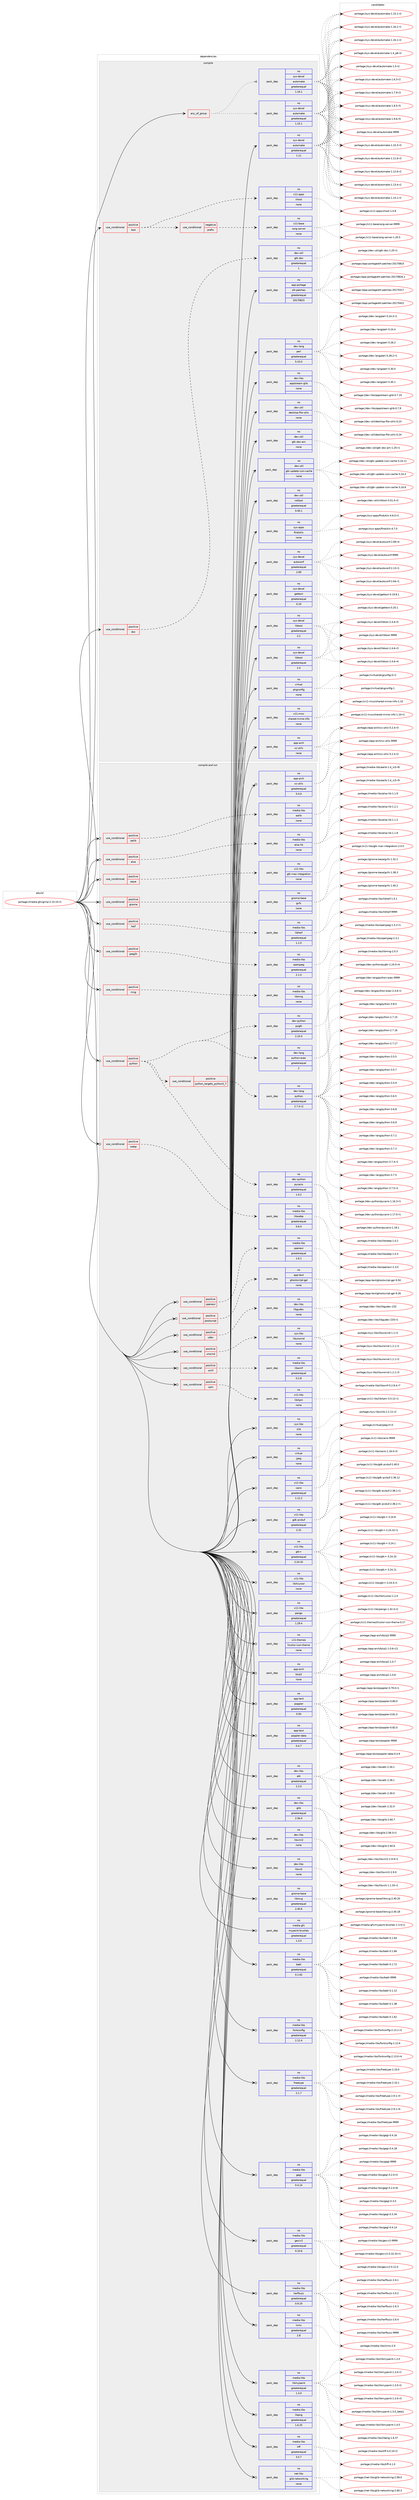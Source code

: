 digraph prolog {

# *************
# Graph options
# *************

newrank=true;
concentrate=true;
compound=true;
graph [rankdir=LR,fontname=Helvetica,fontsize=10,ranksep=1.5];#, ranksep=2.5, nodesep=0.2];
edge  [arrowhead=vee];
node  [fontname=Helvetica,fontsize=10];

# **********
# The ebuild
# **********

subgraph cluster_leftcol {
color=gray;
rank=same;
label=<<i>ebuild</i>>;
id [label="portage://media-gfx/gimp-2.10.10-r1", color=red, width=4, href="../media-gfx/gimp-2.10.10-r1.svg"];
}

# ****************
# The dependencies
# ****************

subgraph cluster_midcol {
color=gray;
label=<<i>dependencies</i>>;
subgraph cluster_compile {
fillcolor="#eeeeee";
style=filled;
label=<<i>compile</i>>;
subgraph any4935 {
dependency312848 [label=<<TABLE BORDER="0" CELLBORDER="1" CELLSPACING="0" CELLPADDING="4"><TR><TD CELLPADDING="10">any_of_group</TD></TR></TABLE>>, shape=none, color=red];subgraph pack229510 {
dependency312849 [label=<<TABLE BORDER="0" CELLBORDER="1" CELLSPACING="0" CELLPADDING="4" WIDTH="220"><TR><TD ROWSPAN="6" CELLPADDING="30">pack_dep</TD></TR><TR><TD WIDTH="110">no</TD></TR><TR><TD>sys-devel</TD></TR><TR><TD>automake</TD></TR><TR><TD>greaterequal</TD></TR><TR><TD>1.16.1</TD></TR></TABLE>>, shape=none, color=blue];
}
dependency312848:e -> dependency312849:w [weight=20,style="dotted",arrowhead="oinv"];
subgraph pack229511 {
dependency312850 [label=<<TABLE BORDER="0" CELLBORDER="1" CELLSPACING="0" CELLPADDING="4" WIDTH="220"><TR><TD ROWSPAN="6" CELLPADDING="30">pack_dep</TD></TR><TR><TD WIDTH="110">no</TD></TR><TR><TD>sys-devel</TD></TR><TR><TD>automake</TD></TR><TR><TD>greaterequal</TD></TR><TR><TD>1.15.1</TD></TR></TABLE>>, shape=none, color=blue];
}
dependency312848:e -> dependency312850:w [weight=20,style="dotted",arrowhead="oinv"];
}
id:e -> dependency312848:w [weight=20,style="solid",arrowhead="vee"];
subgraph cond78289 {
dependency312851 [label=<<TABLE BORDER="0" CELLBORDER="1" CELLSPACING="0" CELLPADDING="4"><TR><TD ROWSPAN="3" CELLPADDING="10">use_conditional</TD></TR><TR><TD>positive</TD></TR><TR><TD>doc</TD></TR></TABLE>>, shape=none, color=red];
subgraph pack229512 {
dependency312852 [label=<<TABLE BORDER="0" CELLBORDER="1" CELLSPACING="0" CELLPADDING="4" WIDTH="220"><TR><TD ROWSPAN="6" CELLPADDING="30">pack_dep</TD></TR><TR><TD WIDTH="110">no</TD></TR><TR><TD>dev-util</TD></TR><TR><TD>gtk-doc</TD></TR><TR><TD>greaterequal</TD></TR><TR><TD>1</TD></TR></TABLE>>, shape=none, color=blue];
}
dependency312851:e -> dependency312852:w [weight=20,style="dashed",arrowhead="vee"];
}
id:e -> dependency312851:w [weight=20,style="solid",arrowhead="vee"];
subgraph cond78290 {
dependency312853 [label=<<TABLE BORDER="0" CELLBORDER="1" CELLSPACING="0" CELLPADDING="4"><TR><TD ROWSPAN="3" CELLPADDING="10">use_conditional</TD></TR><TR><TD>positive</TD></TR><TR><TD>test</TD></TR></TABLE>>, shape=none, color=red];
subgraph cond78291 {
dependency312854 [label=<<TABLE BORDER="0" CELLBORDER="1" CELLSPACING="0" CELLPADDING="4"><TR><TD ROWSPAN="3" CELLPADDING="10">use_conditional</TD></TR><TR><TD>negative</TD></TR><TR><TD>prefix</TD></TR></TABLE>>, shape=none, color=red];
subgraph pack229513 {
dependency312855 [label=<<TABLE BORDER="0" CELLBORDER="1" CELLSPACING="0" CELLPADDING="4" WIDTH="220"><TR><TD ROWSPAN="6" CELLPADDING="30">pack_dep</TD></TR><TR><TD WIDTH="110">no</TD></TR><TR><TD>x11-base</TD></TR><TR><TD>xorg-server</TD></TR><TR><TD>none</TD></TR><TR><TD></TD></TR></TABLE>>, shape=none, color=blue];
}
dependency312854:e -> dependency312855:w [weight=20,style="dashed",arrowhead="vee"];
}
dependency312853:e -> dependency312854:w [weight=20,style="dashed",arrowhead="vee"];
subgraph pack229514 {
dependency312856 [label=<<TABLE BORDER="0" CELLBORDER="1" CELLSPACING="0" CELLPADDING="4" WIDTH="220"><TR><TD ROWSPAN="6" CELLPADDING="30">pack_dep</TD></TR><TR><TD WIDTH="110">no</TD></TR><TR><TD>x11-apps</TD></TR><TR><TD>xhost</TD></TR><TR><TD>none</TD></TR><TR><TD></TD></TR></TABLE>>, shape=none, color=blue];
}
dependency312853:e -> dependency312856:w [weight=20,style="dashed",arrowhead="vee"];
}
id:e -> dependency312853:w [weight=20,style="solid",arrowhead="vee"];
subgraph pack229515 {
dependency312857 [label=<<TABLE BORDER="0" CELLBORDER="1" CELLSPACING="0" CELLPADDING="4" WIDTH="220"><TR><TD ROWSPAN="6" CELLPADDING="30">pack_dep</TD></TR><TR><TD WIDTH="110">no</TD></TR><TR><TD>app-arch</TD></TR><TR><TD>xz-utils</TD></TR><TR><TD>none</TD></TR><TR><TD></TD></TR></TABLE>>, shape=none, color=blue];
}
id:e -> dependency312857:w [weight=20,style="solid",arrowhead="vee"];
subgraph pack229516 {
dependency312858 [label=<<TABLE BORDER="0" CELLBORDER="1" CELLSPACING="0" CELLPADDING="4" WIDTH="220"><TR><TD ROWSPAN="6" CELLPADDING="30">pack_dep</TD></TR><TR><TD WIDTH="110">no</TD></TR><TR><TD>app-portage</TD></TR><TR><TD>elt-patches</TD></TR><TR><TD>greaterequal</TD></TR><TR><TD>20170815</TD></TR></TABLE>>, shape=none, color=blue];
}
id:e -> dependency312858:w [weight=20,style="solid",arrowhead="vee"];
subgraph pack229517 {
dependency312859 [label=<<TABLE BORDER="0" CELLBORDER="1" CELLSPACING="0" CELLPADDING="4" WIDTH="220"><TR><TD ROWSPAN="6" CELLPADDING="30">pack_dep</TD></TR><TR><TD WIDTH="110">no</TD></TR><TR><TD>dev-lang</TD></TR><TR><TD>perl</TD></TR><TR><TD>greaterequal</TD></TR><TR><TD>5.10.0</TD></TR></TABLE>>, shape=none, color=blue];
}
id:e -> dependency312859:w [weight=20,style="solid",arrowhead="vee"];
subgraph pack229518 {
dependency312860 [label=<<TABLE BORDER="0" CELLBORDER="1" CELLSPACING="0" CELLPADDING="4" WIDTH="220"><TR><TD ROWSPAN="6" CELLPADDING="30">pack_dep</TD></TR><TR><TD WIDTH="110">no</TD></TR><TR><TD>dev-libs</TD></TR><TR><TD>appstream-glib</TD></TR><TR><TD>none</TD></TR><TR><TD></TD></TR></TABLE>>, shape=none, color=blue];
}
id:e -> dependency312860:w [weight=20,style="solid",arrowhead="vee"];
subgraph pack229519 {
dependency312861 [label=<<TABLE BORDER="0" CELLBORDER="1" CELLSPACING="0" CELLPADDING="4" WIDTH="220"><TR><TD ROWSPAN="6" CELLPADDING="30">pack_dep</TD></TR><TR><TD WIDTH="110">no</TD></TR><TR><TD>dev-util</TD></TR><TR><TD>desktop-file-utils</TD></TR><TR><TD>none</TD></TR><TR><TD></TD></TR></TABLE>>, shape=none, color=blue];
}
id:e -> dependency312861:w [weight=20,style="solid",arrowhead="vee"];
subgraph pack229520 {
dependency312862 [label=<<TABLE BORDER="0" CELLBORDER="1" CELLSPACING="0" CELLPADDING="4" WIDTH="220"><TR><TD ROWSPAN="6" CELLPADDING="30">pack_dep</TD></TR><TR><TD WIDTH="110">no</TD></TR><TR><TD>dev-util</TD></TR><TR><TD>gtk-doc-am</TD></TR><TR><TD>none</TD></TR><TR><TD></TD></TR></TABLE>>, shape=none, color=blue];
}
id:e -> dependency312862:w [weight=20,style="solid",arrowhead="vee"];
subgraph pack229521 {
dependency312863 [label=<<TABLE BORDER="0" CELLBORDER="1" CELLSPACING="0" CELLPADDING="4" WIDTH="220"><TR><TD ROWSPAN="6" CELLPADDING="30">pack_dep</TD></TR><TR><TD WIDTH="110">no</TD></TR><TR><TD>dev-util</TD></TR><TR><TD>gtk-update-icon-cache</TD></TR><TR><TD>none</TD></TR><TR><TD></TD></TR></TABLE>>, shape=none, color=blue];
}
id:e -> dependency312863:w [weight=20,style="solid",arrowhead="vee"];
subgraph pack229522 {
dependency312864 [label=<<TABLE BORDER="0" CELLBORDER="1" CELLSPACING="0" CELLPADDING="4" WIDTH="220"><TR><TD ROWSPAN="6" CELLPADDING="30">pack_dep</TD></TR><TR><TD WIDTH="110">no</TD></TR><TR><TD>dev-util</TD></TR><TR><TD>intltool</TD></TR><TR><TD>greaterequal</TD></TR><TR><TD>0.40.1</TD></TR></TABLE>>, shape=none, color=blue];
}
id:e -> dependency312864:w [weight=20,style="solid",arrowhead="vee"];
subgraph pack229523 {
dependency312865 [label=<<TABLE BORDER="0" CELLBORDER="1" CELLSPACING="0" CELLPADDING="4" WIDTH="220"><TR><TD ROWSPAN="6" CELLPADDING="30">pack_dep</TD></TR><TR><TD WIDTH="110">no</TD></TR><TR><TD>sys-apps</TD></TR><TR><TD>findutils</TD></TR><TR><TD>none</TD></TR><TR><TD></TD></TR></TABLE>>, shape=none, color=blue];
}
id:e -> dependency312865:w [weight=20,style="solid",arrowhead="vee"];
subgraph pack229524 {
dependency312866 [label=<<TABLE BORDER="0" CELLBORDER="1" CELLSPACING="0" CELLPADDING="4" WIDTH="220"><TR><TD ROWSPAN="6" CELLPADDING="30">pack_dep</TD></TR><TR><TD WIDTH="110">no</TD></TR><TR><TD>sys-devel</TD></TR><TR><TD>autoconf</TD></TR><TR><TD>greaterequal</TD></TR><TR><TD>2.69</TD></TR></TABLE>>, shape=none, color=blue];
}
id:e -> dependency312866:w [weight=20,style="solid",arrowhead="vee"];
subgraph pack229525 {
dependency312867 [label=<<TABLE BORDER="0" CELLBORDER="1" CELLSPACING="0" CELLPADDING="4" WIDTH="220"><TR><TD ROWSPAN="6" CELLPADDING="30">pack_dep</TD></TR><TR><TD WIDTH="110">no</TD></TR><TR><TD>sys-devel</TD></TR><TR><TD>automake</TD></TR><TR><TD>greaterequal</TD></TR><TR><TD>1.11</TD></TR></TABLE>>, shape=none, color=blue];
}
id:e -> dependency312867:w [weight=20,style="solid",arrowhead="vee"];
subgraph pack229526 {
dependency312868 [label=<<TABLE BORDER="0" CELLBORDER="1" CELLSPACING="0" CELLPADDING="4" WIDTH="220"><TR><TD ROWSPAN="6" CELLPADDING="30">pack_dep</TD></TR><TR><TD WIDTH="110">no</TD></TR><TR><TD>sys-devel</TD></TR><TR><TD>gettext</TD></TR><TR><TD>greaterequal</TD></TR><TR><TD>0.19</TD></TR></TABLE>>, shape=none, color=blue];
}
id:e -> dependency312868:w [weight=20,style="solid",arrowhead="vee"];
subgraph pack229527 {
dependency312869 [label=<<TABLE BORDER="0" CELLBORDER="1" CELLSPACING="0" CELLPADDING="4" WIDTH="220"><TR><TD ROWSPAN="6" CELLPADDING="30">pack_dep</TD></TR><TR><TD WIDTH="110">no</TD></TR><TR><TD>sys-devel</TD></TR><TR><TD>libtool</TD></TR><TR><TD>greaterequal</TD></TR><TR><TD>2.2</TD></TR></TABLE>>, shape=none, color=blue];
}
id:e -> dependency312869:w [weight=20,style="solid",arrowhead="vee"];
subgraph pack229528 {
dependency312870 [label=<<TABLE BORDER="0" CELLBORDER="1" CELLSPACING="0" CELLPADDING="4" WIDTH="220"><TR><TD ROWSPAN="6" CELLPADDING="30">pack_dep</TD></TR><TR><TD WIDTH="110">no</TD></TR><TR><TD>sys-devel</TD></TR><TR><TD>libtool</TD></TR><TR><TD>greaterequal</TD></TR><TR><TD>2.4</TD></TR></TABLE>>, shape=none, color=blue];
}
id:e -> dependency312870:w [weight=20,style="solid",arrowhead="vee"];
subgraph pack229529 {
dependency312871 [label=<<TABLE BORDER="0" CELLBORDER="1" CELLSPACING="0" CELLPADDING="4" WIDTH="220"><TR><TD ROWSPAN="6" CELLPADDING="30">pack_dep</TD></TR><TR><TD WIDTH="110">no</TD></TR><TR><TD>virtual</TD></TR><TR><TD>pkgconfig</TD></TR><TR><TD>none</TD></TR><TR><TD></TD></TR></TABLE>>, shape=none, color=blue];
}
id:e -> dependency312871:w [weight=20,style="solid",arrowhead="vee"];
subgraph pack229530 {
dependency312872 [label=<<TABLE BORDER="0" CELLBORDER="1" CELLSPACING="0" CELLPADDING="4" WIDTH="220"><TR><TD ROWSPAN="6" CELLPADDING="30">pack_dep</TD></TR><TR><TD WIDTH="110">no</TD></TR><TR><TD>x11-misc</TD></TR><TR><TD>shared-mime-info</TD></TR><TR><TD>none</TD></TR><TR><TD></TD></TR></TABLE>>, shape=none, color=blue];
}
id:e -> dependency312872:w [weight=20,style="solid",arrowhead="vee"];
}
subgraph cluster_compileandrun {
fillcolor="#eeeeee";
style=filled;
label=<<i>compile and run</i>>;
subgraph cond78292 {
dependency312873 [label=<<TABLE BORDER="0" CELLBORDER="1" CELLSPACING="0" CELLPADDING="4"><TR><TD ROWSPAN="3" CELLPADDING="10">use_conditional</TD></TR><TR><TD>positive</TD></TR><TR><TD>aalib</TD></TR></TABLE>>, shape=none, color=red];
subgraph pack229531 {
dependency312874 [label=<<TABLE BORDER="0" CELLBORDER="1" CELLSPACING="0" CELLPADDING="4" WIDTH="220"><TR><TD ROWSPAN="6" CELLPADDING="30">pack_dep</TD></TR><TR><TD WIDTH="110">no</TD></TR><TR><TD>media-libs</TD></TR><TR><TD>aalib</TD></TR><TR><TD>none</TD></TR><TR><TD></TD></TR></TABLE>>, shape=none, color=blue];
}
dependency312873:e -> dependency312874:w [weight=20,style="dashed",arrowhead="vee"];
}
id:e -> dependency312873:w [weight=20,style="solid",arrowhead="odotvee"];
subgraph cond78293 {
dependency312875 [label=<<TABLE BORDER="0" CELLBORDER="1" CELLSPACING="0" CELLPADDING="4"><TR><TD ROWSPAN="3" CELLPADDING="10">use_conditional</TD></TR><TR><TD>positive</TD></TR><TR><TD>alsa</TD></TR></TABLE>>, shape=none, color=red];
subgraph pack229532 {
dependency312876 [label=<<TABLE BORDER="0" CELLBORDER="1" CELLSPACING="0" CELLPADDING="4" WIDTH="220"><TR><TD ROWSPAN="6" CELLPADDING="30">pack_dep</TD></TR><TR><TD WIDTH="110">no</TD></TR><TR><TD>media-libs</TD></TR><TR><TD>alsa-lib</TD></TR><TR><TD>none</TD></TR><TR><TD></TD></TR></TABLE>>, shape=none, color=blue];
}
dependency312875:e -> dependency312876:w [weight=20,style="dashed",arrowhead="vee"];
}
id:e -> dependency312875:w [weight=20,style="solid",arrowhead="odotvee"];
subgraph cond78294 {
dependency312877 [label=<<TABLE BORDER="0" CELLBORDER="1" CELLSPACING="0" CELLPADDING="4"><TR><TD ROWSPAN="3" CELLPADDING="10">use_conditional</TD></TR><TR><TD>positive</TD></TR><TR><TD>aqua</TD></TR></TABLE>>, shape=none, color=red];
subgraph pack229533 {
dependency312878 [label=<<TABLE BORDER="0" CELLBORDER="1" CELLSPACING="0" CELLPADDING="4" WIDTH="220"><TR><TD ROWSPAN="6" CELLPADDING="30">pack_dep</TD></TR><TR><TD WIDTH="110">no</TD></TR><TR><TD>x11-libs</TD></TR><TR><TD>gtk-mac-integration</TD></TR><TR><TD>none</TD></TR><TR><TD></TD></TR></TABLE>>, shape=none, color=blue];
}
dependency312877:e -> dependency312878:w [weight=20,style="dashed",arrowhead="vee"];
}
id:e -> dependency312877:w [weight=20,style="solid",arrowhead="odotvee"];
subgraph cond78295 {
dependency312879 [label=<<TABLE BORDER="0" CELLBORDER="1" CELLSPACING="0" CELLPADDING="4"><TR><TD ROWSPAN="3" CELLPADDING="10">use_conditional</TD></TR><TR><TD>positive</TD></TR><TR><TD>gnome</TD></TR></TABLE>>, shape=none, color=red];
subgraph pack229534 {
dependency312880 [label=<<TABLE BORDER="0" CELLBORDER="1" CELLSPACING="0" CELLPADDING="4" WIDTH="220"><TR><TD ROWSPAN="6" CELLPADDING="30">pack_dep</TD></TR><TR><TD WIDTH="110">no</TD></TR><TR><TD>gnome-base</TD></TR><TR><TD>gvfs</TD></TR><TR><TD>none</TD></TR><TR><TD></TD></TR></TABLE>>, shape=none, color=blue];
}
dependency312879:e -> dependency312880:w [weight=20,style="dashed",arrowhead="vee"];
}
id:e -> dependency312879:w [weight=20,style="solid",arrowhead="odotvee"];
subgraph cond78296 {
dependency312881 [label=<<TABLE BORDER="0" CELLBORDER="1" CELLSPACING="0" CELLPADDING="4"><TR><TD ROWSPAN="3" CELLPADDING="10">use_conditional</TD></TR><TR><TD>positive</TD></TR><TR><TD>heif</TD></TR></TABLE>>, shape=none, color=red];
subgraph pack229535 {
dependency312882 [label=<<TABLE BORDER="0" CELLBORDER="1" CELLSPACING="0" CELLPADDING="4" WIDTH="220"><TR><TD ROWSPAN="6" CELLPADDING="30">pack_dep</TD></TR><TR><TD WIDTH="110">no</TD></TR><TR><TD>media-libs</TD></TR><TR><TD>libheif</TD></TR><TR><TD>greaterequal</TD></TR><TR><TD>1.1.0</TD></TR></TABLE>>, shape=none, color=blue];
}
dependency312881:e -> dependency312882:w [weight=20,style="dashed",arrowhead="vee"];
}
id:e -> dependency312881:w [weight=20,style="solid",arrowhead="odotvee"];
subgraph cond78297 {
dependency312883 [label=<<TABLE BORDER="0" CELLBORDER="1" CELLSPACING="0" CELLPADDING="4"><TR><TD ROWSPAN="3" CELLPADDING="10">use_conditional</TD></TR><TR><TD>positive</TD></TR><TR><TD>jpeg2k</TD></TR></TABLE>>, shape=none, color=red];
subgraph pack229536 {
dependency312884 [label=<<TABLE BORDER="0" CELLBORDER="1" CELLSPACING="0" CELLPADDING="4" WIDTH="220"><TR><TD ROWSPAN="6" CELLPADDING="30">pack_dep</TD></TR><TR><TD WIDTH="110">no</TD></TR><TR><TD>media-libs</TD></TR><TR><TD>openjpeg</TD></TR><TR><TD>greaterequal</TD></TR><TR><TD>2.1.0</TD></TR></TABLE>>, shape=none, color=blue];
}
dependency312883:e -> dependency312884:w [weight=20,style="dashed",arrowhead="vee"];
}
id:e -> dependency312883:w [weight=20,style="solid",arrowhead="odotvee"];
subgraph cond78298 {
dependency312885 [label=<<TABLE BORDER="0" CELLBORDER="1" CELLSPACING="0" CELLPADDING="4"><TR><TD ROWSPAN="3" CELLPADDING="10">use_conditional</TD></TR><TR><TD>positive</TD></TR><TR><TD>mng</TD></TR></TABLE>>, shape=none, color=red];
subgraph pack229537 {
dependency312886 [label=<<TABLE BORDER="0" CELLBORDER="1" CELLSPACING="0" CELLPADDING="4" WIDTH="220"><TR><TD ROWSPAN="6" CELLPADDING="30">pack_dep</TD></TR><TR><TD WIDTH="110">no</TD></TR><TR><TD>media-libs</TD></TR><TR><TD>libmng</TD></TR><TR><TD>none</TD></TR><TR><TD></TD></TR></TABLE>>, shape=none, color=blue];
}
dependency312885:e -> dependency312886:w [weight=20,style="dashed",arrowhead="vee"];
}
id:e -> dependency312885:w [weight=20,style="solid",arrowhead="odotvee"];
subgraph cond78299 {
dependency312887 [label=<<TABLE BORDER="0" CELLBORDER="1" CELLSPACING="0" CELLPADDING="4"><TR><TD ROWSPAN="3" CELLPADDING="10">use_conditional</TD></TR><TR><TD>positive</TD></TR><TR><TD>openexr</TD></TR></TABLE>>, shape=none, color=red];
subgraph pack229538 {
dependency312888 [label=<<TABLE BORDER="0" CELLBORDER="1" CELLSPACING="0" CELLPADDING="4" WIDTH="220"><TR><TD ROWSPAN="6" CELLPADDING="30">pack_dep</TD></TR><TR><TD WIDTH="110">no</TD></TR><TR><TD>media-libs</TD></TR><TR><TD>openexr</TD></TR><TR><TD>greaterequal</TD></TR><TR><TD>1.6.1</TD></TR></TABLE>>, shape=none, color=blue];
}
dependency312887:e -> dependency312888:w [weight=20,style="dashed",arrowhead="vee"];
}
id:e -> dependency312887:w [weight=20,style="solid",arrowhead="odotvee"];
subgraph cond78300 {
dependency312889 [label=<<TABLE BORDER="0" CELLBORDER="1" CELLSPACING="0" CELLPADDING="4"><TR><TD ROWSPAN="3" CELLPADDING="10">use_conditional</TD></TR><TR><TD>positive</TD></TR><TR><TD>postscript</TD></TR></TABLE>>, shape=none, color=red];
subgraph pack229539 {
dependency312890 [label=<<TABLE BORDER="0" CELLBORDER="1" CELLSPACING="0" CELLPADDING="4" WIDTH="220"><TR><TD ROWSPAN="6" CELLPADDING="30">pack_dep</TD></TR><TR><TD WIDTH="110">no</TD></TR><TR><TD>app-text</TD></TR><TR><TD>ghostscript-gpl</TD></TR><TR><TD>none</TD></TR><TR><TD></TD></TR></TABLE>>, shape=none, color=blue];
}
dependency312889:e -> dependency312890:w [weight=20,style="dashed",arrowhead="vee"];
}
id:e -> dependency312889:w [weight=20,style="solid",arrowhead="odotvee"];
subgraph cond78301 {
dependency312891 [label=<<TABLE BORDER="0" CELLBORDER="1" CELLSPACING="0" CELLPADDING="4"><TR><TD ROWSPAN="3" CELLPADDING="10">use_conditional</TD></TR><TR><TD>positive</TD></TR><TR><TD>python</TD></TR></TABLE>>, shape=none, color=red];
subgraph cond78302 {
dependency312892 [label=<<TABLE BORDER="0" CELLBORDER="1" CELLSPACING="0" CELLPADDING="4"><TR><TD ROWSPAN="3" CELLPADDING="10">use_conditional</TD></TR><TR><TD>positive</TD></TR><TR><TD>python_targets_python2_7</TD></TR></TABLE>>, shape=none, color=red];
subgraph pack229540 {
dependency312893 [label=<<TABLE BORDER="0" CELLBORDER="1" CELLSPACING="0" CELLPADDING="4" WIDTH="220"><TR><TD ROWSPAN="6" CELLPADDING="30">pack_dep</TD></TR><TR><TD WIDTH="110">no</TD></TR><TR><TD>dev-lang</TD></TR><TR><TD>python</TD></TR><TR><TD>greaterequal</TD></TR><TR><TD>2.7.5-r2</TD></TR></TABLE>>, shape=none, color=blue];
}
dependency312892:e -> dependency312893:w [weight=20,style="dashed",arrowhead="vee"];
}
dependency312891:e -> dependency312892:w [weight=20,style="dashed",arrowhead="vee"];
subgraph pack229541 {
dependency312894 [label=<<TABLE BORDER="0" CELLBORDER="1" CELLSPACING="0" CELLPADDING="4" WIDTH="220"><TR><TD ROWSPAN="6" CELLPADDING="30">pack_dep</TD></TR><TR><TD WIDTH="110">no</TD></TR><TR><TD>dev-lang</TD></TR><TR><TD>python-exec</TD></TR><TR><TD>greaterequal</TD></TR><TR><TD>2</TD></TR></TABLE>>, shape=none, color=blue];
}
dependency312891:e -> dependency312894:w [weight=20,style="dashed",arrowhead="vee"];
subgraph pack229542 {
dependency312895 [label=<<TABLE BORDER="0" CELLBORDER="1" CELLSPACING="0" CELLPADDING="4" WIDTH="220"><TR><TD ROWSPAN="6" CELLPADDING="30">pack_dep</TD></TR><TR><TD WIDTH="110">no</TD></TR><TR><TD>dev-python</TD></TR><TR><TD>pygtk</TD></TR><TR><TD>greaterequal</TD></TR><TR><TD>2.10.4</TD></TR></TABLE>>, shape=none, color=blue];
}
dependency312891:e -> dependency312895:w [weight=20,style="dashed",arrowhead="vee"];
subgraph pack229543 {
dependency312896 [label=<<TABLE BORDER="0" CELLBORDER="1" CELLSPACING="0" CELLPADDING="4" WIDTH="220"><TR><TD ROWSPAN="6" CELLPADDING="30">pack_dep</TD></TR><TR><TD WIDTH="110">no</TD></TR><TR><TD>dev-python</TD></TR><TR><TD>pycairo</TD></TR><TR><TD>greaterequal</TD></TR><TR><TD>1.0.2</TD></TR></TABLE>>, shape=none, color=blue];
}
dependency312891:e -> dependency312896:w [weight=20,style="dashed",arrowhead="vee"];
}
id:e -> dependency312891:w [weight=20,style="solid",arrowhead="odotvee"];
subgraph cond78303 {
dependency312897 [label=<<TABLE BORDER="0" CELLBORDER="1" CELLSPACING="0" CELLPADDING="4"><TR><TD ROWSPAN="3" CELLPADDING="10">use_conditional</TD></TR><TR><TD>positive</TD></TR><TR><TD>udev</TD></TR></TABLE>>, shape=none, color=red];
subgraph pack229544 {
dependency312898 [label=<<TABLE BORDER="0" CELLBORDER="1" CELLSPACING="0" CELLPADDING="4" WIDTH="220"><TR><TD ROWSPAN="6" CELLPADDING="30">pack_dep</TD></TR><TR><TD WIDTH="110">no</TD></TR><TR><TD>dev-libs</TD></TR><TR><TD>libgudev</TD></TR><TR><TD>none</TD></TR><TR><TD></TD></TR></TABLE>>, shape=none, color=blue];
}
dependency312897:e -> dependency312898:w [weight=20,style="dashed",arrowhead="vee"];
}
id:e -> dependency312897:w [weight=20,style="solid",arrowhead="odotvee"];
subgraph cond78304 {
dependency312899 [label=<<TABLE BORDER="0" CELLBORDER="1" CELLSPACING="0" CELLPADDING="4"><TR><TD ROWSPAN="3" CELLPADDING="10">use_conditional</TD></TR><TR><TD>positive</TD></TR><TR><TD>unwind</TD></TR></TABLE>>, shape=none, color=red];
subgraph pack229545 {
dependency312900 [label=<<TABLE BORDER="0" CELLBORDER="1" CELLSPACING="0" CELLPADDING="4" WIDTH="220"><TR><TD ROWSPAN="6" CELLPADDING="30">pack_dep</TD></TR><TR><TD WIDTH="110">no</TD></TR><TR><TD>sys-libs</TD></TR><TR><TD>libunwind</TD></TR><TR><TD>none</TD></TR><TR><TD></TD></TR></TABLE>>, shape=none, color=blue];
}
dependency312899:e -> dependency312900:w [weight=20,style="dashed",arrowhead="vee"];
}
id:e -> dependency312899:w [weight=20,style="solid",arrowhead="odotvee"];
subgraph cond78305 {
dependency312901 [label=<<TABLE BORDER="0" CELLBORDER="1" CELLSPACING="0" CELLPADDING="4"><TR><TD ROWSPAN="3" CELLPADDING="10">use_conditional</TD></TR><TR><TD>positive</TD></TR><TR><TD>webp</TD></TR></TABLE>>, shape=none, color=red];
subgraph pack229546 {
dependency312902 [label=<<TABLE BORDER="0" CELLBORDER="1" CELLSPACING="0" CELLPADDING="4" WIDTH="220"><TR><TD ROWSPAN="6" CELLPADDING="30">pack_dep</TD></TR><TR><TD WIDTH="110">no</TD></TR><TR><TD>media-libs</TD></TR><TR><TD>libwebp</TD></TR><TR><TD>greaterequal</TD></TR><TR><TD>0.6.0</TD></TR></TABLE>>, shape=none, color=blue];
}
dependency312901:e -> dependency312902:w [weight=20,style="dashed",arrowhead="vee"];
}
id:e -> dependency312901:w [weight=20,style="solid",arrowhead="odotvee"];
subgraph cond78306 {
dependency312903 [label=<<TABLE BORDER="0" CELLBORDER="1" CELLSPACING="0" CELLPADDING="4"><TR><TD ROWSPAN="3" CELLPADDING="10">use_conditional</TD></TR><TR><TD>positive</TD></TR><TR><TD>wmf</TD></TR></TABLE>>, shape=none, color=red];
subgraph pack229547 {
dependency312904 [label=<<TABLE BORDER="0" CELLBORDER="1" CELLSPACING="0" CELLPADDING="4" WIDTH="220"><TR><TD ROWSPAN="6" CELLPADDING="30">pack_dep</TD></TR><TR><TD WIDTH="110">no</TD></TR><TR><TD>media-libs</TD></TR><TR><TD>libwmf</TD></TR><TR><TD>greaterequal</TD></TR><TR><TD>0.2.8</TD></TR></TABLE>>, shape=none, color=blue];
}
dependency312903:e -> dependency312904:w [weight=20,style="dashed",arrowhead="vee"];
}
id:e -> dependency312903:w [weight=20,style="solid",arrowhead="odotvee"];
subgraph cond78307 {
dependency312905 [label=<<TABLE BORDER="0" CELLBORDER="1" CELLSPACING="0" CELLPADDING="4"><TR><TD ROWSPAN="3" CELLPADDING="10">use_conditional</TD></TR><TR><TD>positive</TD></TR><TR><TD>xpm</TD></TR></TABLE>>, shape=none, color=red];
subgraph pack229548 {
dependency312906 [label=<<TABLE BORDER="0" CELLBORDER="1" CELLSPACING="0" CELLPADDING="4" WIDTH="220"><TR><TD ROWSPAN="6" CELLPADDING="30">pack_dep</TD></TR><TR><TD WIDTH="110">no</TD></TR><TR><TD>x11-libs</TD></TR><TR><TD>libXpm</TD></TR><TR><TD>none</TD></TR><TR><TD></TD></TR></TABLE>>, shape=none, color=blue];
}
dependency312905:e -> dependency312906:w [weight=20,style="dashed",arrowhead="vee"];
}
id:e -> dependency312905:w [weight=20,style="solid",arrowhead="odotvee"];
subgraph pack229549 {
dependency312907 [label=<<TABLE BORDER="0" CELLBORDER="1" CELLSPACING="0" CELLPADDING="4" WIDTH="220"><TR><TD ROWSPAN="6" CELLPADDING="30">pack_dep</TD></TR><TR><TD WIDTH="110">no</TD></TR><TR><TD>app-arch</TD></TR><TR><TD>bzip2</TD></TR><TR><TD>none</TD></TR><TR><TD></TD></TR></TABLE>>, shape=none, color=blue];
}
id:e -> dependency312907:w [weight=20,style="solid",arrowhead="odotvee"];
subgraph pack229550 {
dependency312908 [label=<<TABLE BORDER="0" CELLBORDER="1" CELLSPACING="0" CELLPADDING="4" WIDTH="220"><TR><TD ROWSPAN="6" CELLPADDING="30">pack_dep</TD></TR><TR><TD WIDTH="110">no</TD></TR><TR><TD>app-arch</TD></TR><TR><TD>xz-utils</TD></TR><TR><TD>greaterequal</TD></TR><TR><TD>5.0.0</TD></TR></TABLE>>, shape=none, color=blue];
}
id:e -> dependency312908:w [weight=20,style="solid",arrowhead="odotvee"];
subgraph pack229551 {
dependency312909 [label=<<TABLE BORDER="0" CELLBORDER="1" CELLSPACING="0" CELLPADDING="4" WIDTH="220"><TR><TD ROWSPAN="6" CELLPADDING="30">pack_dep</TD></TR><TR><TD WIDTH="110">no</TD></TR><TR><TD>app-text</TD></TR><TR><TD>poppler</TD></TR><TR><TD>greaterequal</TD></TR><TR><TD>0.50</TD></TR></TABLE>>, shape=none, color=blue];
}
id:e -> dependency312909:w [weight=20,style="solid",arrowhead="odotvee"];
subgraph pack229552 {
dependency312910 [label=<<TABLE BORDER="0" CELLBORDER="1" CELLSPACING="0" CELLPADDING="4" WIDTH="220"><TR><TD ROWSPAN="6" CELLPADDING="30">pack_dep</TD></TR><TR><TD WIDTH="110">no</TD></TR><TR><TD>app-text</TD></TR><TR><TD>poppler-data</TD></TR><TR><TD>greaterequal</TD></TR><TR><TD>0.4.7</TD></TR></TABLE>>, shape=none, color=blue];
}
id:e -> dependency312910:w [weight=20,style="solid",arrowhead="odotvee"];
subgraph pack229553 {
dependency312911 [label=<<TABLE BORDER="0" CELLBORDER="1" CELLSPACING="0" CELLPADDING="4" WIDTH="220"><TR><TD ROWSPAN="6" CELLPADDING="30">pack_dep</TD></TR><TR><TD WIDTH="110">no</TD></TR><TR><TD>dev-libs</TD></TR><TR><TD>atk</TD></TR><TR><TD>greaterequal</TD></TR><TR><TD>2.2.0</TD></TR></TABLE>>, shape=none, color=blue];
}
id:e -> dependency312911:w [weight=20,style="solid",arrowhead="odotvee"];
subgraph pack229554 {
dependency312912 [label=<<TABLE BORDER="0" CELLBORDER="1" CELLSPACING="0" CELLPADDING="4" WIDTH="220"><TR><TD ROWSPAN="6" CELLPADDING="30">pack_dep</TD></TR><TR><TD WIDTH="110">no</TD></TR><TR><TD>dev-libs</TD></TR><TR><TD>glib</TD></TR><TR><TD>greaterequal</TD></TR><TR><TD>2.56.0</TD></TR></TABLE>>, shape=none, color=blue];
}
id:e -> dependency312912:w [weight=20,style="solid",arrowhead="odotvee"];
subgraph pack229555 {
dependency312913 [label=<<TABLE BORDER="0" CELLBORDER="1" CELLSPACING="0" CELLPADDING="4" WIDTH="220"><TR><TD ROWSPAN="6" CELLPADDING="30">pack_dep</TD></TR><TR><TD WIDTH="110">no</TD></TR><TR><TD>dev-libs</TD></TR><TR><TD>libxml2</TD></TR><TR><TD>none</TD></TR><TR><TD></TD></TR></TABLE>>, shape=none, color=blue];
}
id:e -> dependency312913:w [weight=20,style="solid",arrowhead="odotvee"];
subgraph pack229556 {
dependency312914 [label=<<TABLE BORDER="0" CELLBORDER="1" CELLSPACING="0" CELLPADDING="4" WIDTH="220"><TR><TD ROWSPAN="6" CELLPADDING="30">pack_dep</TD></TR><TR><TD WIDTH="110">no</TD></TR><TR><TD>dev-libs</TD></TR><TR><TD>libxslt</TD></TR><TR><TD>none</TD></TR><TR><TD></TD></TR></TABLE>>, shape=none, color=blue];
}
id:e -> dependency312914:w [weight=20,style="solid",arrowhead="odotvee"];
subgraph pack229557 {
dependency312915 [label=<<TABLE BORDER="0" CELLBORDER="1" CELLSPACING="0" CELLPADDING="4" WIDTH="220"><TR><TD ROWSPAN="6" CELLPADDING="30">pack_dep</TD></TR><TR><TD WIDTH="110">no</TD></TR><TR><TD>gnome-base</TD></TR><TR><TD>librsvg</TD></TR><TR><TD>greaterequal</TD></TR><TR><TD>2.40.6</TD></TR></TABLE>>, shape=none, color=blue];
}
id:e -> dependency312915:w [weight=20,style="solid",arrowhead="odotvee"];
subgraph pack229558 {
dependency312916 [label=<<TABLE BORDER="0" CELLBORDER="1" CELLSPACING="0" CELLPADDING="4" WIDTH="220"><TR><TD ROWSPAN="6" CELLPADDING="30">pack_dep</TD></TR><TR><TD WIDTH="110">no</TD></TR><TR><TD>media-gfx</TD></TR><TR><TD>mypaint-brushes</TD></TR><TR><TD>greaterequal</TD></TR><TR><TD>1.3.0</TD></TR></TABLE>>, shape=none, color=blue];
}
id:e -> dependency312916:w [weight=20,style="solid",arrowhead="odotvee"];
subgraph pack229559 {
dependency312917 [label=<<TABLE BORDER="0" CELLBORDER="1" CELLSPACING="0" CELLPADDING="4" WIDTH="220"><TR><TD ROWSPAN="6" CELLPADDING="30">pack_dep</TD></TR><TR><TD WIDTH="110">no</TD></TR><TR><TD>media-libs</TD></TR><TR><TD>babl</TD></TR><TR><TD>greaterequal</TD></TR><TR><TD>0.1.62</TD></TR></TABLE>>, shape=none, color=blue];
}
id:e -> dependency312917:w [weight=20,style="solid",arrowhead="odotvee"];
subgraph pack229560 {
dependency312918 [label=<<TABLE BORDER="0" CELLBORDER="1" CELLSPACING="0" CELLPADDING="4" WIDTH="220"><TR><TD ROWSPAN="6" CELLPADDING="30">pack_dep</TD></TR><TR><TD WIDTH="110">no</TD></TR><TR><TD>media-libs</TD></TR><TR><TD>fontconfig</TD></TR><TR><TD>greaterequal</TD></TR><TR><TD>2.12.4</TD></TR></TABLE>>, shape=none, color=blue];
}
id:e -> dependency312918:w [weight=20,style="solid",arrowhead="odotvee"];
subgraph pack229561 {
dependency312919 [label=<<TABLE BORDER="0" CELLBORDER="1" CELLSPACING="0" CELLPADDING="4" WIDTH="220"><TR><TD ROWSPAN="6" CELLPADDING="30">pack_dep</TD></TR><TR><TD WIDTH="110">no</TD></TR><TR><TD>media-libs</TD></TR><TR><TD>freetype</TD></TR><TR><TD>greaterequal</TD></TR><TR><TD>2.1.7</TD></TR></TABLE>>, shape=none, color=blue];
}
id:e -> dependency312919:w [weight=20,style="solid",arrowhead="odotvee"];
subgraph pack229562 {
dependency312920 [label=<<TABLE BORDER="0" CELLBORDER="1" CELLSPACING="0" CELLPADDING="4" WIDTH="220"><TR><TD ROWSPAN="6" CELLPADDING="30">pack_dep</TD></TR><TR><TD WIDTH="110">no</TD></TR><TR><TD>media-libs</TD></TR><TR><TD>gegl</TD></TR><TR><TD>greaterequal</TD></TR><TR><TD>0.4.14</TD></TR></TABLE>>, shape=none, color=blue];
}
id:e -> dependency312920:w [weight=20,style="solid",arrowhead="odotvee"];
subgraph pack229563 {
dependency312921 [label=<<TABLE BORDER="0" CELLBORDER="1" CELLSPACING="0" CELLPADDING="4" WIDTH="220"><TR><TD ROWSPAN="6" CELLPADDING="30">pack_dep</TD></TR><TR><TD WIDTH="110">no</TD></TR><TR><TD>media-libs</TD></TR><TR><TD>gexiv2</TD></TR><TR><TD>greaterequal</TD></TR><TR><TD>0.10.6</TD></TR></TABLE>>, shape=none, color=blue];
}
id:e -> dependency312921:w [weight=20,style="solid",arrowhead="odotvee"];
subgraph pack229564 {
dependency312922 [label=<<TABLE BORDER="0" CELLBORDER="1" CELLSPACING="0" CELLPADDING="4" WIDTH="220"><TR><TD ROWSPAN="6" CELLPADDING="30">pack_dep</TD></TR><TR><TD WIDTH="110">no</TD></TR><TR><TD>media-libs</TD></TR><TR><TD>harfbuzz</TD></TR><TR><TD>greaterequal</TD></TR><TR><TD>0.9.19</TD></TR></TABLE>>, shape=none, color=blue];
}
id:e -> dependency312922:w [weight=20,style="solid",arrowhead="odotvee"];
subgraph pack229565 {
dependency312923 [label=<<TABLE BORDER="0" CELLBORDER="1" CELLSPACING="0" CELLPADDING="4" WIDTH="220"><TR><TD ROWSPAN="6" CELLPADDING="30">pack_dep</TD></TR><TR><TD WIDTH="110">no</TD></TR><TR><TD>media-libs</TD></TR><TR><TD>lcms</TD></TR><TR><TD>greaterequal</TD></TR><TR><TD>2.8</TD></TR></TABLE>>, shape=none, color=blue];
}
id:e -> dependency312923:w [weight=20,style="solid",arrowhead="odotvee"];
subgraph pack229566 {
dependency312924 [label=<<TABLE BORDER="0" CELLBORDER="1" CELLSPACING="0" CELLPADDING="4" WIDTH="220"><TR><TD ROWSPAN="6" CELLPADDING="30">pack_dep</TD></TR><TR><TD WIDTH="110">no</TD></TR><TR><TD>media-libs</TD></TR><TR><TD>libmypaint</TD></TR><TR><TD>greaterequal</TD></TR><TR><TD>1.3.0</TD></TR></TABLE>>, shape=none, color=blue];
}
id:e -> dependency312924:w [weight=20,style="solid",arrowhead="odotvee"];
subgraph pack229567 {
dependency312925 [label=<<TABLE BORDER="0" CELLBORDER="1" CELLSPACING="0" CELLPADDING="4" WIDTH="220"><TR><TD ROWSPAN="6" CELLPADDING="30">pack_dep</TD></TR><TR><TD WIDTH="110">no</TD></TR><TR><TD>media-libs</TD></TR><TR><TD>libpng</TD></TR><TR><TD>greaterequal</TD></TR><TR><TD>1.6.25</TD></TR></TABLE>>, shape=none, color=blue];
}
id:e -> dependency312925:w [weight=20,style="solid",arrowhead="odotvee"];
subgraph pack229568 {
dependency312926 [label=<<TABLE BORDER="0" CELLBORDER="1" CELLSPACING="0" CELLPADDING="4" WIDTH="220"><TR><TD ROWSPAN="6" CELLPADDING="30">pack_dep</TD></TR><TR><TD WIDTH="110">no</TD></TR><TR><TD>media-libs</TD></TR><TR><TD>tiff</TD></TR><TR><TD>greaterequal</TD></TR><TR><TD>3.5.7</TD></TR></TABLE>>, shape=none, color=blue];
}
id:e -> dependency312926:w [weight=20,style="solid",arrowhead="odotvee"];
subgraph pack229569 {
dependency312927 [label=<<TABLE BORDER="0" CELLBORDER="1" CELLSPACING="0" CELLPADDING="4" WIDTH="220"><TR><TD ROWSPAN="6" CELLPADDING="30">pack_dep</TD></TR><TR><TD WIDTH="110">no</TD></TR><TR><TD>net-libs</TD></TR><TR><TD>glib-networking</TD></TR><TR><TD>none</TD></TR><TR><TD></TD></TR></TABLE>>, shape=none, color=blue];
}
id:e -> dependency312927:w [weight=20,style="solid",arrowhead="odotvee"];
subgraph pack229570 {
dependency312928 [label=<<TABLE BORDER="0" CELLBORDER="1" CELLSPACING="0" CELLPADDING="4" WIDTH="220"><TR><TD ROWSPAN="6" CELLPADDING="30">pack_dep</TD></TR><TR><TD WIDTH="110">no</TD></TR><TR><TD>sys-libs</TD></TR><TR><TD>zlib</TD></TR><TR><TD>none</TD></TR><TR><TD></TD></TR></TABLE>>, shape=none, color=blue];
}
id:e -> dependency312928:w [weight=20,style="solid",arrowhead="odotvee"];
subgraph pack229571 {
dependency312929 [label=<<TABLE BORDER="0" CELLBORDER="1" CELLSPACING="0" CELLPADDING="4" WIDTH="220"><TR><TD ROWSPAN="6" CELLPADDING="30">pack_dep</TD></TR><TR><TD WIDTH="110">no</TD></TR><TR><TD>virtual</TD></TR><TR><TD>jpeg</TD></TR><TR><TD>none</TD></TR><TR><TD></TD></TR></TABLE>>, shape=none, color=blue];
}
id:e -> dependency312929:w [weight=20,style="solid",arrowhead="odotvee"];
subgraph pack229572 {
dependency312930 [label=<<TABLE BORDER="0" CELLBORDER="1" CELLSPACING="0" CELLPADDING="4" WIDTH="220"><TR><TD ROWSPAN="6" CELLPADDING="30">pack_dep</TD></TR><TR><TD WIDTH="110">no</TD></TR><TR><TD>x11-libs</TD></TR><TR><TD>cairo</TD></TR><TR><TD>greaterequal</TD></TR><TR><TD>1.12.2</TD></TR></TABLE>>, shape=none, color=blue];
}
id:e -> dependency312930:w [weight=20,style="solid",arrowhead="odotvee"];
subgraph pack229573 {
dependency312931 [label=<<TABLE BORDER="0" CELLBORDER="1" CELLSPACING="0" CELLPADDING="4" WIDTH="220"><TR><TD ROWSPAN="6" CELLPADDING="30">pack_dep</TD></TR><TR><TD WIDTH="110">no</TD></TR><TR><TD>x11-libs</TD></TR><TR><TD>gdk-pixbuf</TD></TR><TR><TD>greaterequal</TD></TR><TR><TD>2.31</TD></TR></TABLE>>, shape=none, color=blue];
}
id:e -> dependency312931:w [weight=20,style="solid",arrowhead="odotvee"];
subgraph pack229574 {
dependency312932 [label=<<TABLE BORDER="0" CELLBORDER="1" CELLSPACING="0" CELLPADDING="4" WIDTH="220"><TR><TD ROWSPAN="6" CELLPADDING="30">pack_dep</TD></TR><TR><TD WIDTH="110">no</TD></TR><TR><TD>x11-libs</TD></TR><TR><TD>gtk+</TD></TR><TR><TD>greaterequal</TD></TR><TR><TD>2.24.32</TD></TR></TABLE>>, shape=none, color=blue];
}
id:e -> dependency312932:w [weight=20,style="solid",arrowhead="odotvee"];
subgraph pack229575 {
dependency312933 [label=<<TABLE BORDER="0" CELLBORDER="1" CELLSPACING="0" CELLPADDING="4" WIDTH="220"><TR><TD ROWSPAN="6" CELLPADDING="30">pack_dep</TD></TR><TR><TD WIDTH="110">no</TD></TR><TR><TD>x11-libs</TD></TR><TR><TD>libXcursor</TD></TR><TR><TD>none</TD></TR><TR><TD></TD></TR></TABLE>>, shape=none, color=blue];
}
id:e -> dependency312933:w [weight=20,style="solid",arrowhead="odotvee"];
subgraph pack229576 {
dependency312934 [label=<<TABLE BORDER="0" CELLBORDER="1" CELLSPACING="0" CELLPADDING="4" WIDTH="220"><TR><TD ROWSPAN="6" CELLPADDING="30">pack_dep</TD></TR><TR><TD WIDTH="110">no</TD></TR><TR><TD>x11-libs</TD></TR><TR><TD>pango</TD></TR><TR><TD>greaterequal</TD></TR><TR><TD>1.29.4</TD></TR></TABLE>>, shape=none, color=blue];
}
id:e -> dependency312934:w [weight=20,style="solid",arrowhead="odotvee"];
subgraph pack229577 {
dependency312935 [label=<<TABLE BORDER="0" CELLBORDER="1" CELLSPACING="0" CELLPADDING="4" WIDTH="220"><TR><TD ROWSPAN="6" CELLPADDING="30">pack_dep</TD></TR><TR><TD WIDTH="110">no</TD></TR><TR><TD>x11-themes</TD></TR><TR><TD>hicolor-icon-theme</TD></TR><TR><TD>none</TD></TR><TR><TD></TD></TR></TABLE>>, shape=none, color=blue];
}
id:e -> dependency312935:w [weight=20,style="solid",arrowhead="odotvee"];
}
subgraph cluster_run {
fillcolor="#eeeeee";
style=filled;
label=<<i>run</i>>;
}
}

# **************
# The candidates
# **************

subgraph cluster_choices {
rank=same;
color=gray;
label=<<i>candidates</i>>;

subgraph choice229510 {
color=black;
nodesep=1;
choiceportage11512111545100101118101108479711711611110997107101454946494846514511451 [label="portage://sys-devel/automake-1.10.3-r3", color=red, width=4,href="../sys-devel/automake-1.10.3-r3.svg"];
choiceportage11512111545100101118101108479711711611110997107101454946494946544511451 [label="portage://sys-devel/automake-1.11.6-r3", color=red, width=4,href="../sys-devel/automake-1.11.6-r3.svg"];
choiceportage11512111545100101118101108479711711611110997107101454946495046544511450 [label="portage://sys-devel/automake-1.12.6-r2", color=red, width=4,href="../sys-devel/automake-1.12.6-r2.svg"];
choiceportage11512111545100101118101108479711711611110997107101454946495146524511450 [label="portage://sys-devel/automake-1.13.4-r2", color=red, width=4,href="../sys-devel/automake-1.13.4-r2.svg"];
choiceportage11512111545100101118101108479711711611110997107101454946495246494511450 [label="portage://sys-devel/automake-1.14.1-r2", color=red, width=4,href="../sys-devel/automake-1.14.1-r2.svg"];
choiceportage11512111545100101118101108479711711611110997107101454946495346494511450 [label="portage://sys-devel/automake-1.15.1-r2", color=red, width=4,href="../sys-devel/automake-1.15.1-r2.svg"];
choiceportage11512111545100101118101108479711711611110997107101454946495446494511449 [label="portage://sys-devel/automake-1.16.1-r1", color=red, width=4,href="../sys-devel/automake-1.16.1-r1.svg"];
choiceportage11512111545100101118101108479711711611110997107101454946495446494511450 [label="portage://sys-devel/automake-1.16.1-r2", color=red, width=4,href="../sys-devel/automake-1.16.1-r2.svg"];
choiceportage115121115451001011181011084797117116111109971071014549465295112544511450 [label="portage://sys-devel/automake-1.4_p6-r2", color=red, width=4,href="../sys-devel/automake-1.4_p6-r2.svg"];
choiceportage11512111545100101118101108479711711611110997107101454946534511450 [label="portage://sys-devel/automake-1.5-r2", color=red, width=4,href="../sys-devel/automake-1.5-r2.svg"];
choiceportage115121115451001011181011084797117116111109971071014549465446514511450 [label="portage://sys-devel/automake-1.6.3-r2", color=red, width=4,href="../sys-devel/automake-1.6.3-r2.svg"];
choiceportage115121115451001011181011084797117116111109971071014549465546574511451 [label="portage://sys-devel/automake-1.7.9-r3", color=red, width=4,href="../sys-devel/automake-1.7.9-r3.svg"];
choiceportage115121115451001011181011084797117116111109971071014549465646534511453 [label="portage://sys-devel/automake-1.8.5-r5", color=red, width=4,href="../sys-devel/automake-1.8.5-r5.svg"];
choiceportage115121115451001011181011084797117116111109971071014549465746544511453 [label="portage://sys-devel/automake-1.9.6-r5", color=red, width=4,href="../sys-devel/automake-1.9.6-r5.svg"];
choiceportage115121115451001011181011084797117116111109971071014557575757 [label="portage://sys-devel/automake-9999", color=red, width=4,href="../sys-devel/automake-9999.svg"];
dependency312849:e -> choiceportage11512111545100101118101108479711711611110997107101454946494846514511451:w [style=dotted,weight="100"];
dependency312849:e -> choiceportage11512111545100101118101108479711711611110997107101454946494946544511451:w [style=dotted,weight="100"];
dependency312849:e -> choiceportage11512111545100101118101108479711711611110997107101454946495046544511450:w [style=dotted,weight="100"];
dependency312849:e -> choiceportage11512111545100101118101108479711711611110997107101454946495146524511450:w [style=dotted,weight="100"];
dependency312849:e -> choiceportage11512111545100101118101108479711711611110997107101454946495246494511450:w [style=dotted,weight="100"];
dependency312849:e -> choiceportage11512111545100101118101108479711711611110997107101454946495346494511450:w [style=dotted,weight="100"];
dependency312849:e -> choiceportage11512111545100101118101108479711711611110997107101454946495446494511449:w [style=dotted,weight="100"];
dependency312849:e -> choiceportage11512111545100101118101108479711711611110997107101454946495446494511450:w [style=dotted,weight="100"];
dependency312849:e -> choiceportage115121115451001011181011084797117116111109971071014549465295112544511450:w [style=dotted,weight="100"];
dependency312849:e -> choiceportage11512111545100101118101108479711711611110997107101454946534511450:w [style=dotted,weight="100"];
dependency312849:e -> choiceportage115121115451001011181011084797117116111109971071014549465446514511450:w [style=dotted,weight="100"];
dependency312849:e -> choiceportage115121115451001011181011084797117116111109971071014549465546574511451:w [style=dotted,weight="100"];
dependency312849:e -> choiceportage115121115451001011181011084797117116111109971071014549465646534511453:w [style=dotted,weight="100"];
dependency312849:e -> choiceportage115121115451001011181011084797117116111109971071014549465746544511453:w [style=dotted,weight="100"];
dependency312849:e -> choiceportage115121115451001011181011084797117116111109971071014557575757:w [style=dotted,weight="100"];
}
subgraph choice229511 {
color=black;
nodesep=1;
choiceportage11512111545100101118101108479711711611110997107101454946494846514511451 [label="portage://sys-devel/automake-1.10.3-r3", color=red, width=4,href="../sys-devel/automake-1.10.3-r3.svg"];
choiceportage11512111545100101118101108479711711611110997107101454946494946544511451 [label="portage://sys-devel/automake-1.11.6-r3", color=red, width=4,href="../sys-devel/automake-1.11.6-r3.svg"];
choiceportage11512111545100101118101108479711711611110997107101454946495046544511450 [label="portage://sys-devel/automake-1.12.6-r2", color=red, width=4,href="../sys-devel/automake-1.12.6-r2.svg"];
choiceportage11512111545100101118101108479711711611110997107101454946495146524511450 [label="portage://sys-devel/automake-1.13.4-r2", color=red, width=4,href="../sys-devel/automake-1.13.4-r2.svg"];
choiceportage11512111545100101118101108479711711611110997107101454946495246494511450 [label="portage://sys-devel/automake-1.14.1-r2", color=red, width=4,href="../sys-devel/automake-1.14.1-r2.svg"];
choiceportage11512111545100101118101108479711711611110997107101454946495346494511450 [label="portage://sys-devel/automake-1.15.1-r2", color=red, width=4,href="../sys-devel/automake-1.15.1-r2.svg"];
choiceportage11512111545100101118101108479711711611110997107101454946495446494511449 [label="portage://sys-devel/automake-1.16.1-r1", color=red, width=4,href="../sys-devel/automake-1.16.1-r1.svg"];
choiceportage11512111545100101118101108479711711611110997107101454946495446494511450 [label="portage://sys-devel/automake-1.16.1-r2", color=red, width=4,href="../sys-devel/automake-1.16.1-r2.svg"];
choiceportage115121115451001011181011084797117116111109971071014549465295112544511450 [label="portage://sys-devel/automake-1.4_p6-r2", color=red, width=4,href="../sys-devel/automake-1.4_p6-r2.svg"];
choiceportage11512111545100101118101108479711711611110997107101454946534511450 [label="portage://sys-devel/automake-1.5-r2", color=red, width=4,href="../sys-devel/automake-1.5-r2.svg"];
choiceportage115121115451001011181011084797117116111109971071014549465446514511450 [label="portage://sys-devel/automake-1.6.3-r2", color=red, width=4,href="../sys-devel/automake-1.6.3-r2.svg"];
choiceportage115121115451001011181011084797117116111109971071014549465546574511451 [label="portage://sys-devel/automake-1.7.9-r3", color=red, width=4,href="../sys-devel/automake-1.7.9-r3.svg"];
choiceportage115121115451001011181011084797117116111109971071014549465646534511453 [label="portage://sys-devel/automake-1.8.5-r5", color=red, width=4,href="../sys-devel/automake-1.8.5-r5.svg"];
choiceportage115121115451001011181011084797117116111109971071014549465746544511453 [label="portage://sys-devel/automake-1.9.6-r5", color=red, width=4,href="../sys-devel/automake-1.9.6-r5.svg"];
choiceportage115121115451001011181011084797117116111109971071014557575757 [label="portage://sys-devel/automake-9999", color=red, width=4,href="../sys-devel/automake-9999.svg"];
dependency312850:e -> choiceportage11512111545100101118101108479711711611110997107101454946494846514511451:w [style=dotted,weight="100"];
dependency312850:e -> choiceportage11512111545100101118101108479711711611110997107101454946494946544511451:w [style=dotted,weight="100"];
dependency312850:e -> choiceportage11512111545100101118101108479711711611110997107101454946495046544511450:w [style=dotted,weight="100"];
dependency312850:e -> choiceportage11512111545100101118101108479711711611110997107101454946495146524511450:w [style=dotted,weight="100"];
dependency312850:e -> choiceportage11512111545100101118101108479711711611110997107101454946495246494511450:w [style=dotted,weight="100"];
dependency312850:e -> choiceportage11512111545100101118101108479711711611110997107101454946495346494511450:w [style=dotted,weight="100"];
dependency312850:e -> choiceportage11512111545100101118101108479711711611110997107101454946495446494511449:w [style=dotted,weight="100"];
dependency312850:e -> choiceportage11512111545100101118101108479711711611110997107101454946495446494511450:w [style=dotted,weight="100"];
dependency312850:e -> choiceportage115121115451001011181011084797117116111109971071014549465295112544511450:w [style=dotted,weight="100"];
dependency312850:e -> choiceportage11512111545100101118101108479711711611110997107101454946534511450:w [style=dotted,weight="100"];
dependency312850:e -> choiceportage115121115451001011181011084797117116111109971071014549465446514511450:w [style=dotted,weight="100"];
dependency312850:e -> choiceportage115121115451001011181011084797117116111109971071014549465546574511451:w [style=dotted,weight="100"];
dependency312850:e -> choiceportage115121115451001011181011084797117116111109971071014549465646534511453:w [style=dotted,weight="100"];
dependency312850:e -> choiceportage115121115451001011181011084797117116111109971071014549465746544511453:w [style=dotted,weight="100"];
dependency312850:e -> choiceportage115121115451001011181011084797117116111109971071014557575757:w [style=dotted,weight="100"];
}
subgraph choice229512 {
color=black;
nodesep=1;
choiceportage1001011184511711610510847103116107451001119945494650534511449 [label="portage://dev-util/gtk-doc-1.25-r1", color=red, width=4,href="../dev-util/gtk-doc-1.25-r1.svg"];
dependency312852:e -> choiceportage1001011184511711610510847103116107451001119945494650534511449:w [style=dotted,weight="100"];
}
subgraph choice229513 {
color=black;
nodesep=1;
choiceportage1204949459897115101471201111141034511510111411810111445494650484653 [label="portage://x11-base/xorg-server-1.20.5", color=red, width=4,href="../x11-base/xorg-server-1.20.5.svg"];
choiceportage120494945989711510147120111114103451151011141181011144557575757 [label="portage://x11-base/xorg-server-9999", color=red, width=4,href="../x11-base/xorg-server-9999.svg"];
dependency312855:e -> choiceportage1204949459897115101471201111141034511510111411810111445494650484653:w [style=dotted,weight="100"];
dependency312855:e -> choiceportage120494945989711510147120111114103451151011141181011144557575757:w [style=dotted,weight="100"];
}
subgraph choice229514 {
color=black;
nodesep=1;
choiceportage1204949459711211211547120104111115116454946484656 [label="portage://x11-apps/xhost-1.0.8", color=red, width=4,href="../x11-apps/xhost-1.0.8.svg"];
dependency312856:e -> choiceportage1204949459711211211547120104111115116454946484656:w [style=dotted,weight="100"];
}
subgraph choice229515 {
color=black;
nodesep=1;
choiceportage9711211245971149910447120122451171161051081154553465046524511450 [label="portage://app-arch/xz-utils-5.2.4-r2", color=red, width=4,href="../app-arch/xz-utils-5.2.4-r2.svg"];
choiceportage9711211245971149910447120122451171161051081154553465046524511451 [label="portage://app-arch/xz-utils-5.2.4-r3", color=red, width=4,href="../app-arch/xz-utils-5.2.4-r3.svg"];
choiceportage9711211245971149910447120122451171161051081154557575757 [label="portage://app-arch/xz-utils-9999", color=red, width=4,href="../app-arch/xz-utils-9999.svg"];
dependency312857:e -> choiceportage9711211245971149910447120122451171161051081154553465046524511450:w [style=dotted,weight="100"];
dependency312857:e -> choiceportage9711211245971149910447120122451171161051081154553465046524511451:w [style=dotted,weight="100"];
dependency312857:e -> choiceportage9711211245971149910447120122451171161051081154557575757:w [style=dotted,weight="100"];
}
subgraph choice229516 {
color=black;
nodesep=1;
choiceportage97112112451121111141169710310147101108116451129711699104101115455048495548514955 [label="portage://app-portage/elt-patches-20170317", color=red, width=4,href="../app-portage/elt-patches-20170317.svg"];
choiceportage97112112451121111141169710310147101108116451129711699104101115455048495548525050 [label="portage://app-portage/elt-patches-20170422", color=red, width=4,href="../app-portage/elt-patches-20170422.svg"];
choiceportage97112112451121111141169710310147101108116451129711699104101115455048495548564953 [label="portage://app-portage/elt-patches-20170815", color=red, width=4,href="../app-portage/elt-patches-20170815.svg"];
choiceportage971121124511211111411697103101471011081164511297116991041011154550484955485650544649 [label="portage://app-portage/elt-patches-20170826.1", color=red, width=4,href="../app-portage/elt-patches-20170826.1.svg"];
dependency312858:e -> choiceportage97112112451121111141169710310147101108116451129711699104101115455048495548514955:w [style=dotted,weight="100"];
dependency312858:e -> choiceportage97112112451121111141169710310147101108116451129711699104101115455048495548525050:w [style=dotted,weight="100"];
dependency312858:e -> choiceportage97112112451121111141169710310147101108116451129711699104101115455048495548564953:w [style=dotted,weight="100"];
dependency312858:e -> choiceportage971121124511211111411697103101471011081164511297116991041011154550484955485650544649:w [style=dotted,weight="100"];
}
subgraph choice229517 {
color=black;
nodesep=1;
choiceportage100101118451089711010347112101114108455346505246514511449 [label="portage://dev-lang/perl-5.24.3-r1", color=red, width=4,href="../dev-lang/perl-5.24.3-r1.svg"];
choiceportage10010111845108971101034711210111410845534650524652 [label="portage://dev-lang/perl-5.24.4", color=red, width=4,href="../dev-lang/perl-5.24.4.svg"];
choiceportage10010111845108971101034711210111410845534650544650 [label="portage://dev-lang/perl-5.26.2", color=red, width=4,href="../dev-lang/perl-5.26.2.svg"];
choiceportage100101118451089711010347112101114108455346505646504511449 [label="portage://dev-lang/perl-5.28.2-r1", color=red, width=4,href="../dev-lang/perl-5.28.2-r1.svg"];
choiceportage10010111845108971101034711210111410845534651484648 [label="portage://dev-lang/perl-5.30.0", color=red, width=4,href="../dev-lang/perl-5.30.0.svg"];
choiceportage10010111845108971101034711210111410845534651484649 [label="portage://dev-lang/perl-5.30.1", color=red, width=4,href="../dev-lang/perl-5.30.1.svg"];
dependency312859:e -> choiceportage100101118451089711010347112101114108455346505246514511449:w [style=dotted,weight="100"];
dependency312859:e -> choiceportage10010111845108971101034711210111410845534650524652:w [style=dotted,weight="100"];
dependency312859:e -> choiceportage10010111845108971101034711210111410845534650544650:w [style=dotted,weight="100"];
dependency312859:e -> choiceportage100101118451089711010347112101114108455346505646504511449:w [style=dotted,weight="100"];
dependency312859:e -> choiceportage10010111845108971101034711210111410845534651484648:w [style=dotted,weight="100"];
dependency312859:e -> choiceportage10010111845108971101034711210111410845534651484649:w [style=dotted,weight="100"];
}
subgraph choice229518 {
color=black;
nodesep=1;
choiceportage1001011184510810598115479711211211511611410197109451031081059845484655464953 [label="portage://dev-libs/appstream-glib-0.7.15", color=red, width=4,href="../dev-libs/appstream-glib-0.7.15.svg"];
choiceportage10010111845108105981154797112112115116114101971094510310810598454846554657 [label="portage://dev-libs/appstream-glib-0.7.9", color=red, width=4,href="../dev-libs/appstream-glib-0.7.9.svg"];
dependency312860:e -> choiceportage1001011184510810598115479711211211511611410197109451031081059845484655464953:w [style=dotted,weight="100"];
dependency312860:e -> choiceportage10010111845108105981154797112112115116114101971094510310810598454846554657:w [style=dotted,weight="100"];
}
subgraph choice229519 {
color=black;
nodesep=1;
choiceportage100101118451171161051084710010111510711611111245102105108101451171161051081154548465051 [label="portage://dev-util/desktop-file-utils-0.23", color=red, width=4,href="../dev-util/desktop-file-utils-0.23.svg"];
choiceportage100101118451171161051084710010111510711611111245102105108101451171161051081154548465052 [label="portage://dev-util/desktop-file-utils-0.24", color=red, width=4,href="../dev-util/desktop-file-utils-0.24.svg"];
dependency312861:e -> choiceportage100101118451171161051084710010111510711611111245102105108101451171161051081154548465051:w [style=dotted,weight="100"];
dependency312861:e -> choiceportage100101118451171161051084710010111510711611111245102105108101451171161051081154548465052:w [style=dotted,weight="100"];
}
subgraph choice229520 {
color=black;
nodesep=1;
choiceportage10010111845117116105108471031161074510011199459710945494650534511449 [label="portage://dev-util/gtk-doc-am-1.25-r1", color=red, width=4,href="../dev-util/gtk-doc-am-1.25-r1.svg"];
dependency312862:e -> choiceportage10010111845117116105108471031161074510011199459710945494650534511449:w [style=dotted,weight="100"];
}
subgraph choice229521 {
color=black;
nodesep=1;
choiceportage100101118451171161051084710311610745117112100971161014510599111110459997991041014551465052464949 [label="portage://dev-util/gtk-update-icon-cache-3.24.11", color=red, width=4,href="../dev-util/gtk-update-icon-cache-3.24.11.svg"];
choiceportage1001011184511711610510847103116107451171121009711610145105991111104599979910410145514650524651 [label="portage://dev-util/gtk-update-icon-cache-3.24.3", color=red, width=4,href="../dev-util/gtk-update-icon-cache-3.24.3.svg"];
choiceportage1001011184511711610510847103116107451171121009711610145105991111104599979910410145514650524656 [label="portage://dev-util/gtk-update-icon-cache-3.24.8", color=red, width=4,href="../dev-util/gtk-update-icon-cache-3.24.8.svg"];
dependency312863:e -> choiceportage100101118451171161051084710311610745117112100971161014510599111110459997991041014551465052464949:w [style=dotted,weight="100"];
dependency312863:e -> choiceportage1001011184511711610510847103116107451171121009711610145105991111104599979910410145514650524651:w [style=dotted,weight="100"];
dependency312863:e -> choiceportage1001011184511711610510847103116107451171121009711610145105991111104599979910410145514650524656:w [style=dotted,weight="100"];
}
subgraph choice229522 {
color=black;
nodesep=1;
choiceportage1001011184511711610510847105110116108116111111108454846534946484511450 [label="portage://dev-util/intltool-0.51.0-r2", color=red, width=4,href="../dev-util/intltool-0.51.0-r2.svg"];
dependency312864:e -> choiceportage1001011184511711610510847105110116108116111111108454846534946484511450:w [style=dotted,weight="100"];
}
subgraph choice229523 {
color=black;
nodesep=1;
choiceportage1151211154597112112115471021051101001171161051081154552465446484511449 [label="portage://sys-apps/findutils-4.6.0-r1", color=red, width=4,href="../sys-apps/findutils-4.6.0-r1.svg"];
choiceportage115121115459711211211547102105110100117116105108115455246554648 [label="portage://sys-apps/findutils-4.7.0", color=red, width=4,href="../sys-apps/findutils-4.7.0.svg"];
dependency312865:e -> choiceportage1151211154597112112115471021051101001171161051081154552465446484511449:w [style=dotted,weight="100"];
dependency312865:e -> choiceportage115121115459711211211547102105110100117116105108115455246554648:w [style=dotted,weight="100"];
}
subgraph choice229524 {
color=black;
nodesep=1;
choiceportage1151211154510010111810110847971171161119911111010245504649514511449 [label="portage://sys-devel/autoconf-2.13-r1", color=red, width=4,href="../sys-devel/autoconf-2.13-r1.svg"];
choiceportage1151211154510010111810110847971171161119911111010245504654524511449 [label="portage://sys-devel/autoconf-2.64-r1", color=red, width=4,href="../sys-devel/autoconf-2.64-r1.svg"];
choiceportage1151211154510010111810110847971171161119911111010245504654574511452 [label="portage://sys-devel/autoconf-2.69-r4", color=red, width=4,href="../sys-devel/autoconf-2.69-r4.svg"];
choiceportage115121115451001011181011084797117116111991111101024557575757 [label="portage://sys-devel/autoconf-9999", color=red, width=4,href="../sys-devel/autoconf-9999.svg"];
dependency312866:e -> choiceportage1151211154510010111810110847971171161119911111010245504649514511449:w [style=dotted,weight="100"];
dependency312866:e -> choiceportage1151211154510010111810110847971171161119911111010245504654524511449:w [style=dotted,weight="100"];
dependency312866:e -> choiceportage1151211154510010111810110847971171161119911111010245504654574511452:w [style=dotted,weight="100"];
dependency312866:e -> choiceportage115121115451001011181011084797117116111991111101024557575757:w [style=dotted,weight="100"];
}
subgraph choice229525 {
color=black;
nodesep=1;
choiceportage11512111545100101118101108479711711611110997107101454946494846514511451 [label="portage://sys-devel/automake-1.10.3-r3", color=red, width=4,href="../sys-devel/automake-1.10.3-r3.svg"];
choiceportage11512111545100101118101108479711711611110997107101454946494946544511451 [label="portage://sys-devel/automake-1.11.6-r3", color=red, width=4,href="../sys-devel/automake-1.11.6-r3.svg"];
choiceportage11512111545100101118101108479711711611110997107101454946495046544511450 [label="portage://sys-devel/automake-1.12.6-r2", color=red, width=4,href="../sys-devel/automake-1.12.6-r2.svg"];
choiceportage11512111545100101118101108479711711611110997107101454946495146524511450 [label="portage://sys-devel/automake-1.13.4-r2", color=red, width=4,href="../sys-devel/automake-1.13.4-r2.svg"];
choiceportage11512111545100101118101108479711711611110997107101454946495246494511450 [label="portage://sys-devel/automake-1.14.1-r2", color=red, width=4,href="../sys-devel/automake-1.14.1-r2.svg"];
choiceportage11512111545100101118101108479711711611110997107101454946495346494511450 [label="portage://sys-devel/automake-1.15.1-r2", color=red, width=4,href="../sys-devel/automake-1.15.1-r2.svg"];
choiceportage11512111545100101118101108479711711611110997107101454946495446494511449 [label="portage://sys-devel/automake-1.16.1-r1", color=red, width=4,href="../sys-devel/automake-1.16.1-r1.svg"];
choiceportage11512111545100101118101108479711711611110997107101454946495446494511450 [label="portage://sys-devel/automake-1.16.1-r2", color=red, width=4,href="../sys-devel/automake-1.16.1-r2.svg"];
choiceportage115121115451001011181011084797117116111109971071014549465295112544511450 [label="portage://sys-devel/automake-1.4_p6-r2", color=red, width=4,href="../sys-devel/automake-1.4_p6-r2.svg"];
choiceportage11512111545100101118101108479711711611110997107101454946534511450 [label="portage://sys-devel/automake-1.5-r2", color=red, width=4,href="../sys-devel/automake-1.5-r2.svg"];
choiceportage115121115451001011181011084797117116111109971071014549465446514511450 [label="portage://sys-devel/automake-1.6.3-r2", color=red, width=4,href="../sys-devel/automake-1.6.3-r2.svg"];
choiceportage115121115451001011181011084797117116111109971071014549465546574511451 [label="portage://sys-devel/automake-1.7.9-r3", color=red, width=4,href="../sys-devel/automake-1.7.9-r3.svg"];
choiceportage115121115451001011181011084797117116111109971071014549465646534511453 [label="portage://sys-devel/automake-1.8.5-r5", color=red, width=4,href="../sys-devel/automake-1.8.5-r5.svg"];
choiceportage115121115451001011181011084797117116111109971071014549465746544511453 [label="portage://sys-devel/automake-1.9.6-r5", color=red, width=4,href="../sys-devel/automake-1.9.6-r5.svg"];
choiceportage115121115451001011181011084797117116111109971071014557575757 [label="portage://sys-devel/automake-9999", color=red, width=4,href="../sys-devel/automake-9999.svg"];
dependency312867:e -> choiceportage11512111545100101118101108479711711611110997107101454946494846514511451:w [style=dotted,weight="100"];
dependency312867:e -> choiceportage11512111545100101118101108479711711611110997107101454946494946544511451:w [style=dotted,weight="100"];
dependency312867:e -> choiceportage11512111545100101118101108479711711611110997107101454946495046544511450:w [style=dotted,weight="100"];
dependency312867:e -> choiceportage11512111545100101118101108479711711611110997107101454946495146524511450:w [style=dotted,weight="100"];
dependency312867:e -> choiceportage11512111545100101118101108479711711611110997107101454946495246494511450:w [style=dotted,weight="100"];
dependency312867:e -> choiceportage11512111545100101118101108479711711611110997107101454946495346494511450:w [style=dotted,weight="100"];
dependency312867:e -> choiceportage11512111545100101118101108479711711611110997107101454946495446494511449:w [style=dotted,weight="100"];
dependency312867:e -> choiceportage11512111545100101118101108479711711611110997107101454946495446494511450:w [style=dotted,weight="100"];
dependency312867:e -> choiceportage115121115451001011181011084797117116111109971071014549465295112544511450:w [style=dotted,weight="100"];
dependency312867:e -> choiceportage11512111545100101118101108479711711611110997107101454946534511450:w [style=dotted,weight="100"];
dependency312867:e -> choiceportage115121115451001011181011084797117116111109971071014549465446514511450:w [style=dotted,weight="100"];
dependency312867:e -> choiceportage115121115451001011181011084797117116111109971071014549465546574511451:w [style=dotted,weight="100"];
dependency312867:e -> choiceportage115121115451001011181011084797117116111109971071014549465646534511453:w [style=dotted,weight="100"];
dependency312867:e -> choiceportage115121115451001011181011084797117116111109971071014549465746544511453:w [style=dotted,weight="100"];
dependency312867:e -> choiceportage115121115451001011181011084797117116111109971071014557575757:w [style=dotted,weight="100"];
}
subgraph choice229526 {
color=black;
nodesep=1;
choiceportage1151211154510010111810110847103101116116101120116454846495746564649 [label="portage://sys-devel/gettext-0.19.8.1", color=red, width=4,href="../sys-devel/gettext-0.19.8.1.svg"];
choiceportage115121115451001011181011084710310111611610112011645484650484649 [label="portage://sys-devel/gettext-0.20.1", color=red, width=4,href="../sys-devel/gettext-0.20.1.svg"];
dependency312868:e -> choiceportage1151211154510010111810110847103101116116101120116454846495746564649:w [style=dotted,weight="100"];
dependency312868:e -> choiceportage115121115451001011181011084710310111611610112011645484650484649:w [style=dotted,weight="100"];
}
subgraph choice229527 {
color=black;
nodesep=1;
choiceportage1151211154510010111810110847108105981161111111084550465246544511451 [label="portage://sys-devel/libtool-2.4.6-r3", color=red, width=4,href="../sys-devel/libtool-2.4.6-r3.svg"];
choiceportage1151211154510010111810110847108105981161111111084550465246544511452 [label="portage://sys-devel/libtool-2.4.6-r4", color=red, width=4,href="../sys-devel/libtool-2.4.6-r4.svg"];
choiceportage1151211154510010111810110847108105981161111111084550465246544511453 [label="portage://sys-devel/libtool-2.4.6-r5", color=red, width=4,href="../sys-devel/libtool-2.4.6-r5.svg"];
choiceportage1151211154510010111810110847108105981161111111084557575757 [label="portage://sys-devel/libtool-9999", color=red, width=4,href="../sys-devel/libtool-9999.svg"];
dependency312869:e -> choiceportage1151211154510010111810110847108105981161111111084550465246544511451:w [style=dotted,weight="100"];
dependency312869:e -> choiceportage1151211154510010111810110847108105981161111111084550465246544511452:w [style=dotted,weight="100"];
dependency312869:e -> choiceportage1151211154510010111810110847108105981161111111084550465246544511453:w [style=dotted,weight="100"];
dependency312869:e -> choiceportage1151211154510010111810110847108105981161111111084557575757:w [style=dotted,weight="100"];
}
subgraph choice229528 {
color=black;
nodesep=1;
choiceportage1151211154510010111810110847108105981161111111084550465246544511451 [label="portage://sys-devel/libtool-2.4.6-r3", color=red, width=4,href="../sys-devel/libtool-2.4.6-r3.svg"];
choiceportage1151211154510010111810110847108105981161111111084550465246544511452 [label="portage://sys-devel/libtool-2.4.6-r4", color=red, width=4,href="../sys-devel/libtool-2.4.6-r4.svg"];
choiceportage1151211154510010111810110847108105981161111111084550465246544511453 [label="portage://sys-devel/libtool-2.4.6-r5", color=red, width=4,href="../sys-devel/libtool-2.4.6-r5.svg"];
choiceportage1151211154510010111810110847108105981161111111084557575757 [label="portage://sys-devel/libtool-9999", color=red, width=4,href="../sys-devel/libtool-9999.svg"];
dependency312870:e -> choiceportage1151211154510010111810110847108105981161111111084550465246544511451:w [style=dotted,weight="100"];
dependency312870:e -> choiceportage1151211154510010111810110847108105981161111111084550465246544511452:w [style=dotted,weight="100"];
dependency312870:e -> choiceportage1151211154510010111810110847108105981161111111084550465246544511453:w [style=dotted,weight="100"];
dependency312870:e -> choiceportage1151211154510010111810110847108105981161111111084557575757:w [style=dotted,weight="100"];
}
subgraph choice229529 {
color=black;
nodesep=1;
choiceportage11810511411611797108471121071039911111010210510345484511449 [label="portage://virtual/pkgconfig-0-r1", color=red, width=4,href="../virtual/pkgconfig-0-r1.svg"];
choiceportage1181051141161179710847112107103991111101021051034549 [label="portage://virtual/pkgconfig-1", color=red, width=4,href="../virtual/pkgconfig-1.svg"];
dependency312871:e -> choiceportage11810511411611797108471121071039911111010210510345484511449:w [style=dotted,weight="100"];
dependency312871:e -> choiceportage1181051141161179710847112107103991111101021051034549:w [style=dotted,weight="100"];
}
subgraph choice229530 {
color=black;
nodesep=1;
choiceportage12049494510910511599471151049711410110045109105109101451051101021114549464948 [label="portage://x11-misc/shared-mime-info-1.10", color=red, width=4,href="../x11-misc/shared-mime-info-1.10.svg"];
choiceportage120494945109105115994711510497114101100451091051091014510511010211145494649484511449 [label="portage://x11-misc/shared-mime-info-1.10-r1", color=red, width=4,href="../x11-misc/shared-mime-info-1.10-r1.svg"];
dependency312872:e -> choiceportage12049494510910511599471151049711410110045109105109101451051101021114549464948:w [style=dotted,weight="100"];
dependency312872:e -> choiceportage120494945109105115994711510497114101100451091051091014510511010211145494649484511449:w [style=dotted,weight="100"];
}
subgraph choice229531 {
color=black;
nodesep=1;
choiceportage10910110010597451081059811547979710810598454946529511499534511456 [label="portage://media-libs/aalib-1.4_rc5-r8", color=red, width=4,href="../media-libs/aalib-1.4_rc5-r8.svg"];
choiceportage10910110010597451081059811547979710810598454946529511499534511457 [label="portage://media-libs/aalib-1.4_rc5-r9", color=red, width=4,href="../media-libs/aalib-1.4_rc5-r9.svg"];
dependency312874:e -> choiceportage10910110010597451081059811547979710810598454946529511499534511456:w [style=dotted,weight="100"];
dependency312874:e -> choiceportage10910110010597451081059811547979710810598454946529511499534511457:w [style=dotted,weight="100"];
}
subgraph choice229532 {
color=black;
nodesep=1;
choiceportage1091011001059745108105981154797108115974510810598454946494650 [label="portage://media-libs/alsa-lib-1.1.2", color=red, width=4,href="../media-libs/alsa-lib-1.1.2.svg"];
choiceportage1091011001059745108105981154797108115974510810598454946494656 [label="portage://media-libs/alsa-lib-1.1.8", color=red, width=4,href="../media-libs/alsa-lib-1.1.8.svg"];
choiceportage1091011001059745108105981154797108115974510810598454946494657 [label="portage://media-libs/alsa-lib-1.1.9", color=red, width=4,href="../media-libs/alsa-lib-1.1.9.svg"];
choiceportage1091011001059745108105981154797108115974510810598454946504649 [label="portage://media-libs/alsa-lib-1.2.1", color=red, width=4,href="../media-libs/alsa-lib-1.2.1.svg"];
dependency312876:e -> choiceportage1091011001059745108105981154797108115974510810598454946494650:w [style=dotted,weight="100"];
dependency312876:e -> choiceportage1091011001059745108105981154797108115974510810598454946494656:w [style=dotted,weight="100"];
dependency312876:e -> choiceportage1091011001059745108105981154797108115974510810598454946494657:w [style=dotted,weight="100"];
dependency312876:e -> choiceportage1091011001059745108105981154797108115974510810598454946504649:w [style=dotted,weight="100"];
}
subgraph choice229533 {
color=black;
nodesep=1;
choiceportage12049494510810598115471031161074510997994510511011610110311497116105111110455046484653 [label="portage://x11-libs/gtk-mac-integration-2.0.5", color=red, width=4,href="../x11-libs/gtk-mac-integration-2.0.5.svg"];
dependency312878:e -> choiceportage12049494510810598115471031161074510997994510511011610110311497116105111110455046484653:w [style=dotted,weight="100"];
}
subgraph choice229534 {
color=black;
nodesep=1;
choiceportage1031101111091014598971151014710311810211545494651504650 [label="portage://gnome-base/gvfs-1.32.2", color=red, width=4,href="../gnome-base/gvfs-1.32.2.svg"];
choiceportage1031101111091014598971151014710311810211545494651564651 [label="portage://gnome-base/gvfs-1.38.3", color=red, width=4,href="../gnome-base/gvfs-1.38.3.svg"];
choiceportage1031101111091014598971151014710311810211545494652484650 [label="portage://gnome-base/gvfs-1.40.2", color=red, width=4,href="../gnome-base/gvfs-1.40.2.svg"];
dependency312880:e -> choiceportage1031101111091014598971151014710311810211545494651504650:w [style=dotted,weight="100"];
dependency312880:e -> choiceportage1031101111091014598971151014710311810211545494651564651:w [style=dotted,weight="100"];
dependency312880:e -> choiceportage1031101111091014598971151014710311810211545494652484650:w [style=dotted,weight="100"];
}
subgraph choice229535 {
color=black;
nodesep=1;
choiceportage1091011001059745108105981154710810598104101105102454946534649 [label="portage://media-libs/libheif-1.5.1", color=red, width=4,href="../media-libs/libheif-1.5.1.svg"];
choiceportage10910110010597451081059811547108105981041011051024557575757 [label="portage://media-libs/libheif-9999", color=red, width=4,href="../media-libs/libheif-9999.svg"];
dependency312882:e -> choiceportage1091011001059745108105981154710810598104101105102454946534649:w [style=dotted,weight="100"];
dependency312882:e -> choiceportage10910110010597451081059811547108105981041011051024557575757:w [style=dotted,weight="100"];
}
subgraph choice229536 {
color=black;
nodesep=1;
choiceportage109101100105974510810598115471111121011101061121011034549465346504511449 [label="portage://media-libs/openjpeg-1.5.2-r1", color=red, width=4,href="../media-libs/openjpeg-1.5.2-r1.svg"];
choiceportage10910110010597451081059811547111112101110106112101103455046514649 [label="portage://media-libs/openjpeg-2.3.1", color=red, width=4,href="../media-libs/openjpeg-2.3.1.svg"];
dependency312884:e -> choiceportage109101100105974510810598115471111121011101061121011034549465346504511449:w [style=dotted,weight="100"];
dependency312884:e -> choiceportage10910110010597451081059811547111112101110106112101103455046514649:w [style=dotted,weight="100"];
}
subgraph choice229537 {
color=black;
nodesep=1;
choiceportage1091011001059745108105981154710810598109110103455046484651 [label="portage://media-libs/libmng-2.0.3", color=red, width=4,href="../media-libs/libmng-2.0.3.svg"];
dependency312886:e -> choiceportage1091011001059745108105981154710810598109110103455046484651:w [style=dotted,weight="100"];
}
subgraph choice229538 {
color=black;
nodesep=1;
choiceportage10910110010597451081059811547111112101110101120114455046514648 [label="portage://media-libs/openexr-2.3.0", color=red, width=4,href="../media-libs/openexr-2.3.0.svg"];
dependency312888:e -> choiceportage10910110010597451081059811547111112101110101120114455046514648:w [style=dotted,weight="100"];
}
subgraph choice229539 {
color=black;
nodesep=1;
choiceportage97112112451161011201164710310411111511611599114105112116451031121084557465054 [label="portage://app-text/ghostscript-gpl-9.26", color=red, width=4,href="../app-text/ghostscript-gpl-9.26.svg"];
choiceportage97112112451161011201164710310411111511611599114105112116451031121084557465348 [label="portage://app-text/ghostscript-gpl-9.50", color=red, width=4,href="../app-text/ghostscript-gpl-9.50.svg"];
dependency312890:e -> choiceportage97112112451161011201164710310411111511611599114105112116451031121084557465054:w [style=dotted,weight="100"];
dependency312890:e -> choiceportage97112112451161011201164710310411111511611599114105112116451031121084557465348:w [style=dotted,weight="100"];
}
subgraph choice229540 {
color=black;
nodesep=1;
choiceportage10010111845108971101034711212111610411111045504655464953 [label="portage://dev-lang/python-2.7.15", color=red, width=4,href="../dev-lang/python-2.7.15.svg"];
choiceportage10010111845108971101034711212111610411111045504655464954 [label="portage://dev-lang/python-2.7.16", color=red, width=4,href="../dev-lang/python-2.7.16.svg"];
choiceportage10010111845108971101034711212111610411111045504655464955 [label="portage://dev-lang/python-2.7.17", color=red, width=4,href="../dev-lang/python-2.7.17.svg"];
choiceportage100101118451089711010347112121116104111110455146534653 [label="portage://dev-lang/python-3.5.5", color=red, width=4,href="../dev-lang/python-3.5.5.svg"];
choiceportage100101118451089711010347112121116104111110455146534655 [label="portage://dev-lang/python-3.5.7", color=red, width=4,href="../dev-lang/python-3.5.7.svg"];
choiceportage100101118451089711010347112121116104111110455146534657 [label="portage://dev-lang/python-3.5.9", color=red, width=4,href="../dev-lang/python-3.5.9.svg"];
choiceportage100101118451089711010347112121116104111110455146544653 [label="portage://dev-lang/python-3.6.5", color=red, width=4,href="../dev-lang/python-3.6.5.svg"];
choiceportage100101118451089711010347112121116104111110455146544656 [label="portage://dev-lang/python-3.6.8", color=red, width=4,href="../dev-lang/python-3.6.8.svg"];
choiceportage100101118451089711010347112121116104111110455146544657 [label="portage://dev-lang/python-3.6.9", color=red, width=4,href="../dev-lang/python-3.6.9.svg"];
choiceportage100101118451089711010347112121116104111110455146554650 [label="portage://dev-lang/python-3.7.2", color=red, width=4,href="../dev-lang/python-3.7.2.svg"];
choiceportage100101118451089711010347112121116104111110455146554651 [label="portage://dev-lang/python-3.7.3", color=red, width=4,href="../dev-lang/python-3.7.3.svg"];
choiceportage1001011184510897110103471121211161041111104551465546524511449 [label="portage://dev-lang/python-3.7.4-r1", color=red, width=4,href="../dev-lang/python-3.7.4-r1.svg"];
choiceportage100101118451089711010347112121116104111110455146554653 [label="portage://dev-lang/python-3.7.5", color=red, width=4,href="../dev-lang/python-3.7.5.svg"];
choiceportage1001011184510897110103471121211161041111104551465546534511449 [label="portage://dev-lang/python-3.7.5-r1", color=red, width=4,href="../dev-lang/python-3.7.5-r1.svg"];
choiceportage100101118451089711010347112121116104111110455146564648 [label="portage://dev-lang/python-3.8.0", color=red, width=4,href="../dev-lang/python-3.8.0.svg"];
dependency312893:e -> choiceportage10010111845108971101034711212111610411111045504655464953:w [style=dotted,weight="100"];
dependency312893:e -> choiceportage10010111845108971101034711212111610411111045504655464954:w [style=dotted,weight="100"];
dependency312893:e -> choiceportage10010111845108971101034711212111610411111045504655464955:w [style=dotted,weight="100"];
dependency312893:e -> choiceportage100101118451089711010347112121116104111110455146534653:w [style=dotted,weight="100"];
dependency312893:e -> choiceportage100101118451089711010347112121116104111110455146534655:w [style=dotted,weight="100"];
dependency312893:e -> choiceportage100101118451089711010347112121116104111110455146534657:w [style=dotted,weight="100"];
dependency312893:e -> choiceportage100101118451089711010347112121116104111110455146544653:w [style=dotted,weight="100"];
dependency312893:e -> choiceportage100101118451089711010347112121116104111110455146544656:w [style=dotted,weight="100"];
dependency312893:e -> choiceportage100101118451089711010347112121116104111110455146544657:w [style=dotted,weight="100"];
dependency312893:e -> choiceportage100101118451089711010347112121116104111110455146554650:w [style=dotted,weight="100"];
dependency312893:e -> choiceportage100101118451089711010347112121116104111110455146554651:w [style=dotted,weight="100"];
dependency312893:e -> choiceportage1001011184510897110103471121211161041111104551465546524511449:w [style=dotted,weight="100"];
dependency312893:e -> choiceportage100101118451089711010347112121116104111110455146554653:w [style=dotted,weight="100"];
dependency312893:e -> choiceportage1001011184510897110103471121211161041111104551465546534511449:w [style=dotted,weight="100"];
dependency312893:e -> choiceportage100101118451089711010347112121116104111110455146564648:w [style=dotted,weight="100"];
}
subgraph choice229541 {
color=black;
nodesep=1;
choiceportage10010111845108971101034711212111610411111045101120101994550465246544511449 [label="portage://dev-lang/python-exec-2.4.6-r1", color=red, width=4,href="../dev-lang/python-exec-2.4.6-r1.svg"];
choiceportage10010111845108971101034711212111610411111045101120101994557575757 [label="portage://dev-lang/python-exec-9999", color=red, width=4,href="../dev-lang/python-exec-9999.svg"];
dependency312894:e -> choiceportage10010111845108971101034711212111610411111045101120101994550465246544511449:w [style=dotted,weight="100"];
dependency312894:e -> choiceportage10010111845108971101034711212111610411111045101120101994557575757:w [style=dotted,weight="100"];
}
subgraph choice229542 {
color=black;
nodesep=1;
choiceportage1001011184511212111610411111047112121103116107455046505246484511452 [label="portage://dev-python/pygtk-2.24.0-r4", color=red, width=4,href="../dev-python/pygtk-2.24.0-r4.svg"];
dependency312895:e -> choiceportage1001011184511212111610411111047112121103116107455046505246484511452:w [style=dotted,weight="100"];
}
subgraph choice229543 {
color=black;
nodesep=1;
choiceportage10010111845112121116104111110471121219997105114111454946495446514511449 [label="portage://dev-python/pycairo-1.16.3-r1", color=red, width=4,href="../dev-python/pycairo-1.16.3-r1.svg"];
choiceportage10010111845112121116104111110471121219997105114111454946495546484511449 [label="portage://dev-python/pycairo-1.17.0-r1", color=red, width=4,href="../dev-python/pycairo-1.17.0-r1.svg"];
choiceportage1001011184511212111610411111047112121999710511411145494649564649 [label="portage://dev-python/pycairo-1.18.1", color=red, width=4,href="../dev-python/pycairo-1.18.1.svg"];
dependency312896:e -> choiceportage10010111845112121116104111110471121219997105114111454946495446514511449:w [style=dotted,weight="100"];
dependency312896:e -> choiceportage10010111845112121116104111110471121219997105114111454946495546484511449:w [style=dotted,weight="100"];
dependency312896:e -> choiceportage1001011184511212111610411111047112121999710511411145494649564649:w [style=dotted,weight="100"];
}
subgraph choice229544 {
color=black;
nodesep=1;
choiceportage1001011184510810598115471081059810311710010111845505150 [label="portage://dev-libs/libgudev-232", color=red, width=4,href="../dev-libs/libgudev-232.svg"];
choiceportage10010111845108105981154710810598103117100101118455051514511449 [label="portage://dev-libs/libgudev-233-r1", color=red, width=4,href="../dev-libs/libgudev-233-r1.svg"];
dependency312898:e -> choiceportage1001011184510810598115471081059810311710010111845505150:w [style=dotted,weight="100"];
dependency312898:e -> choiceportage10010111845108105981154710810598103117100101118455051514511449:w [style=dotted,weight="100"];
}
subgraph choice229545 {
color=black;
nodesep=1;
choiceportage11512111545108105981154710810598117110119105110100454946494511449 [label="portage://sys-libs/libunwind-1.1-r1", color=red, width=4,href="../sys-libs/libunwind-1.1-r1.svg"];
choiceportage115121115451081059811547108105981171101191051101004549465046494511449 [label="portage://sys-libs/libunwind-1.2.1-r1", color=red, width=4,href="../sys-libs/libunwind-1.2.1-r1.svg"];
choiceportage115121115451081059811547108105981171101191051101004549465046494511450 [label="portage://sys-libs/libunwind-1.2.1-r2", color=red, width=4,href="../sys-libs/libunwind-1.2.1-r2.svg"];
choiceportage115121115451081059811547108105981171101191051101004549465046494511451 [label="portage://sys-libs/libunwind-1.2.1-r3", color=red, width=4,href="../sys-libs/libunwind-1.2.1-r3.svg"];
dependency312900:e -> choiceportage11512111545108105981154710810598117110119105110100454946494511449:w [style=dotted,weight="100"];
dependency312900:e -> choiceportage115121115451081059811547108105981171101191051101004549465046494511449:w [style=dotted,weight="100"];
dependency312900:e -> choiceportage115121115451081059811547108105981171101191051101004549465046494511450:w [style=dotted,weight="100"];
dependency312900:e -> choiceportage115121115451081059811547108105981171101191051101004549465046494511451:w [style=dotted,weight="100"];
}
subgraph choice229546 {
color=black;
nodesep=1;
choiceportage109101100105974510810598115471081059811910198112454946484650 [label="portage://media-libs/libwebp-1.0.2", color=red, width=4,href="../media-libs/libwebp-1.0.2.svg"];
choiceportage109101100105974510810598115471081059811910198112454946484651 [label="portage://media-libs/libwebp-1.0.3", color=red, width=4,href="../media-libs/libwebp-1.0.3.svg"];
dependency312902:e -> choiceportage109101100105974510810598115471081059811910198112454946484650:w [style=dotted,weight="100"];
dependency312902:e -> choiceportage109101100105974510810598115471081059811910198112454946484651:w [style=dotted,weight="100"];
}
subgraph choice229547 {
color=black;
nodesep=1;
choiceportage109101100105974510810598115471081059811910910245484650465646524511455 [label="portage://media-libs/libwmf-0.2.8.4-r7", color=red, width=4,href="../media-libs/libwmf-0.2.8.4-r7.svg"];
dependency312904:e -> choiceportage109101100105974510810598115471081059811910910245484650465646524511455:w [style=dotted,weight="100"];
}
subgraph choice229548 {
color=black;
nodesep=1;
choiceportage12049494510810598115471081059888112109455146534649504511449 [label="portage://x11-libs/libXpm-3.5.12-r1", color=red, width=4,href="../x11-libs/libXpm-3.5.12-r1.svg"];
dependency312906:e -> choiceportage12049494510810598115471081059888112109455146534649504511449:w [style=dotted,weight="100"];
}
subgraph choice229549 {
color=black;
nodesep=1;
choiceportage97112112459711499104479812210511250454946484654451144949 [label="portage://app-arch/bzip2-1.0.6-r11", color=red, width=4,href="../app-arch/bzip2-1.0.6-r11.svg"];
choiceportage97112112459711499104479812210511250454946484655 [label="portage://app-arch/bzip2-1.0.7", color=red, width=4,href="../app-arch/bzip2-1.0.7.svg"];
choiceportage97112112459711499104479812210511250454946484656 [label="portage://app-arch/bzip2-1.0.8", color=red, width=4,href="../app-arch/bzip2-1.0.8.svg"];
choiceportage971121124597114991044798122105112504557575757 [label="portage://app-arch/bzip2-9999", color=red, width=4,href="../app-arch/bzip2-9999.svg"];
dependency312907:e -> choiceportage97112112459711499104479812210511250454946484654451144949:w [style=dotted,weight="100"];
dependency312907:e -> choiceportage97112112459711499104479812210511250454946484655:w [style=dotted,weight="100"];
dependency312907:e -> choiceportage97112112459711499104479812210511250454946484656:w [style=dotted,weight="100"];
dependency312907:e -> choiceportage971121124597114991044798122105112504557575757:w [style=dotted,weight="100"];
}
subgraph choice229550 {
color=black;
nodesep=1;
choiceportage9711211245971149910447120122451171161051081154553465046524511450 [label="portage://app-arch/xz-utils-5.2.4-r2", color=red, width=4,href="../app-arch/xz-utils-5.2.4-r2.svg"];
choiceportage9711211245971149910447120122451171161051081154553465046524511451 [label="portage://app-arch/xz-utils-5.2.4-r3", color=red, width=4,href="../app-arch/xz-utils-5.2.4-r3.svg"];
choiceportage9711211245971149910447120122451171161051081154557575757 [label="portage://app-arch/xz-utils-9999", color=red, width=4,href="../app-arch/xz-utils-9999.svg"];
dependency312908:e -> choiceportage9711211245971149910447120122451171161051081154553465046524511450:w [style=dotted,weight="100"];
dependency312908:e -> choiceportage9711211245971149910447120122451171161051081154553465046524511451:w [style=dotted,weight="100"];
dependency312908:e -> choiceportage9711211245971149910447120122451171161051081154557575757:w [style=dotted,weight="100"];
}
subgraph choice229551 {
color=black;
nodesep=1;
choiceportage971121124511610112011647112111112112108101114454846555746484511449 [label="portage://app-text/poppler-0.79.0-r1", color=red, width=4,href="../app-text/poppler-0.79.0-r1.svg"];
choiceportage97112112451161011201164711211111211210810111445484656484648 [label="portage://app-text/poppler-0.80.0", color=red, width=4,href="../app-text/poppler-0.80.0.svg"];
choiceportage97112112451161011201164711211111211210810111445484656494648 [label="portage://app-text/poppler-0.81.0", color=red, width=4,href="../app-text/poppler-0.81.0.svg"];
choiceportage97112112451161011201164711211111211210810111445484656504648 [label="portage://app-text/poppler-0.82.0", color=red, width=4,href="../app-text/poppler-0.82.0.svg"];
choiceportage9711211245116101120116471121111121121081011144557575757 [label="portage://app-text/poppler-9999", color=red, width=4,href="../app-text/poppler-9999.svg"];
dependency312909:e -> choiceportage971121124511610112011647112111112112108101114454846555746484511449:w [style=dotted,weight="100"];
dependency312909:e -> choiceportage97112112451161011201164711211111211210810111445484656484648:w [style=dotted,weight="100"];
dependency312909:e -> choiceportage97112112451161011201164711211111211210810111445484656494648:w [style=dotted,weight="100"];
dependency312909:e -> choiceportage97112112451161011201164711211111211210810111445484656504648:w [style=dotted,weight="100"];
dependency312909:e -> choiceportage9711211245116101120116471121111121121081011144557575757:w [style=dotted,weight="100"];
}
subgraph choice229552 {
color=black;
nodesep=1;
choiceportage971121124511610112011647112111112112108101114451009711697454846524657 [label="portage://app-text/poppler-data-0.4.9", color=red, width=4,href="../app-text/poppler-data-0.4.9.svg"];
dependency312910:e -> choiceportage971121124511610112011647112111112112108101114451009711697454846524657:w [style=dotted,weight="100"];
}
subgraph choice229553 {
color=black;
nodesep=1;
choiceportage1001011184510810598115479711610745504650564649 [label="portage://dev-libs/atk-2.28.1", color=red, width=4,href="../dev-libs/atk-2.28.1.svg"];
choiceportage1001011184510810598115479711610745504651484648 [label="portage://dev-libs/atk-2.30.0", color=red, width=4,href="../dev-libs/atk-2.30.0.svg"];
choiceportage1001011184510810598115479711610745504651504648 [label="portage://dev-libs/atk-2.32.0", color=red, width=4,href="../dev-libs/atk-2.32.0.svg"];
choiceportage1001011184510810598115479711610745504651524649 [label="portage://dev-libs/atk-2.34.1", color=red, width=4,href="../dev-libs/atk-2.34.1.svg"];
dependency312911:e -> choiceportage1001011184510810598115479711610745504650564649:w [style=dotted,weight="100"];
dependency312911:e -> choiceportage1001011184510810598115479711610745504651484648:w [style=dotted,weight="100"];
dependency312911:e -> choiceportage1001011184510810598115479711610745504651504648:w [style=dotted,weight="100"];
dependency312911:e -> choiceportage1001011184510810598115479711610745504651524649:w [style=dotted,weight="100"];
}
subgraph choice229554 {
color=black;
nodesep=1;
choiceportage10010111845108105981154710310810598455046535646514511449 [label="portage://dev-libs/glib-2.58.3-r1", color=red, width=4,href="../dev-libs/glib-2.58.3-r1.svg"];
choiceportage1001011184510810598115471031081059845504654484654 [label="portage://dev-libs/glib-2.60.6", color=red, width=4,href="../dev-libs/glib-2.60.6.svg"];
choiceportage1001011184510810598115471031081059845504654484655 [label="portage://dev-libs/glib-2.60.7", color=red, width=4,href="../dev-libs/glib-2.60.7.svg"];
dependency312912:e -> choiceportage10010111845108105981154710310810598455046535646514511449:w [style=dotted,weight="100"];
dependency312912:e -> choiceportage1001011184510810598115471031081059845504654484654:w [style=dotted,weight="100"];
dependency312912:e -> choiceportage1001011184510810598115471031081059845504654484655:w [style=dotted,weight="100"];
}
subgraph choice229555 {
color=black;
nodesep=1;
choiceportage1001011184510810598115471081059812010910850455046574657 [label="portage://dev-libs/libxml2-2.9.9", color=red, width=4,href="../dev-libs/libxml2-2.9.9.svg"];
choiceportage10010111845108105981154710810598120109108504550465746574511449 [label="portage://dev-libs/libxml2-2.9.9-r1", color=red, width=4,href="../dev-libs/libxml2-2.9.9-r1.svg"];
dependency312913:e -> choiceportage1001011184510810598115471081059812010910850455046574657:w [style=dotted,weight="100"];
dependency312913:e -> choiceportage10010111845108105981154710810598120109108504550465746574511449:w [style=dotted,weight="100"];
}
subgraph choice229556 {
color=black;
nodesep=1;
choiceportage10010111845108105981154710810598120115108116454946494651514511449 [label="portage://dev-libs/libxslt-1.1.33-r1", color=red, width=4,href="../dev-libs/libxslt-1.1.33-r1.svg"];
dependency312914:e -> choiceportage10010111845108105981154710810598120115108116454946494651514511449:w [style=dotted,weight="100"];
}
subgraph choice229557 {
color=black;
nodesep=1;
choiceportage10311011110910145989711510147108105981141151181034550465248464956 [label="portage://gnome-base/librsvg-2.40.18", color=red, width=4,href="../gnome-base/librsvg-2.40.18.svg"];
choiceportage10311011110910145989711510147108105981141151181034550465248465048 [label="portage://gnome-base/librsvg-2.40.20", color=red, width=4,href="../gnome-base/librsvg-2.40.20.svg"];
dependency312915:e -> choiceportage10311011110910145989711510147108105981141151181034550465248464956:w [style=dotted,weight="100"];
dependency312915:e -> choiceportage10311011110910145989711510147108105981141151181034550465248465048:w [style=dotted,weight="100"];
}
subgraph choice229558 {
color=black;
nodesep=1;
choiceportage1091011001059745103102120471091211129710511011645981141171151041011154549465146484511449 [label="portage://media-gfx/mypaint-brushes-1.3.0-r1", color=red, width=4,href="../media-gfx/mypaint-brushes-1.3.0-r1.svg"];
dependency312916:e -> choiceportage1091011001059745103102120471091211129710511011645981141171151041011154549465146484511449:w [style=dotted,weight="100"];
}
subgraph choice229559 {
color=black;
nodesep=1;
choiceportage1091011001059745108105981154798979810845484649464950 [label="portage://media-libs/babl-0.1.12", color=red, width=4,href="../media-libs/babl-0.1.12.svg"];
choiceportage1091011001059745108105981154798979810845484649465156 [label="portage://media-libs/babl-0.1.38", color=red, width=4,href="../media-libs/babl-0.1.38.svg"];
choiceportage1091011001059745108105981154798979810845484649465450 [label="portage://media-libs/babl-0.1.62", color=red, width=4,href="../media-libs/babl-0.1.62.svg"];
choiceportage1091011001059745108105981154798979810845484649465452 [label="portage://media-libs/babl-0.1.64", color=red, width=4,href="../media-libs/babl-0.1.64.svg"];
choiceportage1091011001059745108105981154798979810845484649465454 [label="portage://media-libs/babl-0.1.66", color=red, width=4,href="../media-libs/babl-0.1.66.svg"];
choiceportage1091011001059745108105981154798979810845484649465550 [label="portage://media-libs/babl-0.1.72", color=red, width=4,href="../media-libs/babl-0.1.72.svg"];
choiceportage109101100105974510810598115479897981084557575757 [label="portage://media-libs/babl-9999", color=red, width=4,href="../media-libs/babl-9999.svg"];
dependency312917:e -> choiceportage1091011001059745108105981154798979810845484649464950:w [style=dotted,weight="100"];
dependency312917:e -> choiceportage1091011001059745108105981154798979810845484649465156:w [style=dotted,weight="100"];
dependency312917:e -> choiceportage1091011001059745108105981154798979810845484649465450:w [style=dotted,weight="100"];
dependency312917:e -> choiceportage1091011001059745108105981154798979810845484649465452:w [style=dotted,weight="100"];
dependency312917:e -> choiceportage1091011001059745108105981154798979810845484649465454:w [style=dotted,weight="100"];
dependency312917:e -> choiceportage1091011001059745108105981154798979810845484649465550:w [style=dotted,weight="100"];
dependency312917:e -> choiceportage109101100105974510810598115479897981084557575757:w [style=dotted,weight="100"];
}
subgraph choice229560 {
color=black;
nodesep=1;
choiceportage109101100105974510810598115471021111101169911111010210510345504649504654 [label="portage://media-libs/fontconfig-2.12.6", color=red, width=4,href="../media-libs/fontconfig-2.12.6.svg"];
choiceportage1091011001059745108105981154710211111011699111110102105103455046495146484511452 [label="portage://media-libs/fontconfig-2.13.0-r4", color=red, width=4,href="../media-libs/fontconfig-2.13.0-r4.svg"];
choiceportage1091011001059745108105981154710211111011699111110102105103455046495146494511450 [label="portage://media-libs/fontconfig-2.13.1-r2", color=red, width=4,href="../media-libs/fontconfig-2.13.1-r2.svg"];
dependency312918:e -> choiceportage109101100105974510810598115471021111101169911111010210510345504649504654:w [style=dotted,weight="100"];
dependency312918:e -> choiceportage1091011001059745108105981154710211111011699111110102105103455046495146484511452:w [style=dotted,weight="100"];
dependency312918:e -> choiceportage1091011001059745108105981154710211111011699111110102105103455046495146494511450:w [style=dotted,weight="100"];
}
subgraph choice229561 {
color=black;
nodesep=1;
choiceportage1091011001059745108105981154710211410110111612111210145504649484648 [label="portage://media-libs/freetype-2.10.0", color=red, width=4,href="../media-libs/freetype-2.10.0.svg"];
choiceportage1091011001059745108105981154710211410110111612111210145504649484649 [label="portage://media-libs/freetype-2.10.1", color=red, width=4,href="../media-libs/freetype-2.10.1.svg"];
choiceportage109101100105974510810598115471021141011011161211121014550465746494511451 [label="portage://media-libs/freetype-2.9.1-r3", color=red, width=4,href="../media-libs/freetype-2.9.1-r3.svg"];
choiceportage109101100105974510810598115471021141011011161211121014550465746494511452 [label="portage://media-libs/freetype-2.9.1-r4", color=red, width=4,href="../media-libs/freetype-2.9.1-r4.svg"];
choiceportage109101100105974510810598115471021141011011161211121014557575757 [label="portage://media-libs/freetype-9999", color=red, width=4,href="../media-libs/freetype-9999.svg"];
dependency312919:e -> choiceportage1091011001059745108105981154710211410110111612111210145504649484648:w [style=dotted,weight="100"];
dependency312919:e -> choiceportage1091011001059745108105981154710211410110111612111210145504649484649:w [style=dotted,weight="100"];
dependency312919:e -> choiceportage109101100105974510810598115471021141011011161211121014550465746494511451:w [style=dotted,weight="100"];
dependency312919:e -> choiceportage109101100105974510810598115471021141011011161211121014550465746494511452:w [style=dotted,weight="100"];
dependency312919:e -> choiceportage109101100105974510810598115471021141011011161211121014557575757:w [style=dotted,weight="100"];
}
subgraph choice229562 {
color=black;
nodesep=1;
choiceportage109101100105974510810598115471031011031084548465046484511450 [label="portage://media-libs/gegl-0.2.0-r2", color=red, width=4,href="../media-libs/gegl-0.2.0-r2.svg"];
choiceportage109101100105974510810598115471031011031084548465046484511454 [label="portage://media-libs/gegl-0.2.0-r6", color=red, width=4,href="../media-libs/gegl-0.2.0-r6.svg"];
choiceportage10910110010597451081059811547103101103108454846514648 [label="portage://media-libs/gegl-0.3.0", color=red, width=4,href="../media-libs/gegl-0.3.0.svg"];
choiceportage1091011001059745108105981154710310110310845484651465152 [label="portage://media-libs/gegl-0.3.34", color=red, width=4,href="../media-libs/gegl-0.3.34.svg"];
choiceportage1091011001059745108105981154710310110310845484652464952 [label="portage://media-libs/gegl-0.4.14", color=red, width=4,href="../media-libs/gegl-0.4.14.svg"];
choiceportage1091011001059745108105981154710310110310845484652464954 [label="portage://media-libs/gegl-0.4.16", color=red, width=4,href="../media-libs/gegl-0.4.16.svg"];
choiceportage1091011001059745108105981154710310110310845484652464956 [label="portage://media-libs/gegl-0.4.18", color=red, width=4,href="../media-libs/gegl-0.4.18.svg"];
choiceportage109101100105974510810598115471031011031084557575757 [label="portage://media-libs/gegl-9999", color=red, width=4,href="../media-libs/gegl-9999.svg"];
dependency312920:e -> choiceportage109101100105974510810598115471031011031084548465046484511450:w [style=dotted,weight="100"];
dependency312920:e -> choiceportage109101100105974510810598115471031011031084548465046484511454:w [style=dotted,weight="100"];
dependency312920:e -> choiceportage10910110010597451081059811547103101103108454846514648:w [style=dotted,weight="100"];
dependency312920:e -> choiceportage1091011001059745108105981154710310110310845484651465152:w [style=dotted,weight="100"];
dependency312920:e -> choiceportage1091011001059745108105981154710310110310845484652464952:w [style=dotted,weight="100"];
dependency312920:e -> choiceportage1091011001059745108105981154710310110310845484652464954:w [style=dotted,weight="100"];
dependency312920:e -> choiceportage1091011001059745108105981154710310110310845484652464956:w [style=dotted,weight="100"];
dependency312920:e -> choiceportage109101100105974510810598115471031011031084557575757:w [style=dotted,weight="100"];
}
subgraph choice229563 {
color=black;
nodesep=1;
choiceportage109101100105974510810598115471031011201051185045484649484649484511449 [label="portage://media-libs/gexiv2-0.10.10-r1", color=red, width=4,href="../media-libs/gexiv2-0.10.10-r1.svg"];
choiceportage109101100105974510810598115471031011201051185045484649504648 [label="portage://media-libs/gexiv2-0.12.0", color=red, width=4,href="../media-libs/gexiv2-0.12.0.svg"];
choiceportage10910110010597451081059811547103101120105118504557575757 [label="portage://media-libs/gexiv2-9999", color=red, width=4,href="../media-libs/gexiv2-9999.svg"];
dependency312921:e -> choiceportage109101100105974510810598115471031011201051185045484649484649484511449:w [style=dotted,weight="100"];
dependency312921:e -> choiceportage109101100105974510810598115471031011201051185045484649504648:w [style=dotted,weight="100"];
dependency312921:e -> choiceportage10910110010597451081059811547103101120105118504557575757:w [style=dotted,weight="100"];
}
subgraph choice229564 {
color=black;
nodesep=1;
choiceportage109101100105974510810598115471049711410298117122122455046544649 [label="portage://media-libs/harfbuzz-2.6.1", color=red, width=4,href="../media-libs/harfbuzz-2.6.1.svg"];
choiceportage109101100105974510810598115471049711410298117122122455046544650 [label="portage://media-libs/harfbuzz-2.6.2", color=red, width=4,href="../media-libs/harfbuzz-2.6.2.svg"];
choiceportage109101100105974510810598115471049711410298117122122455046544651 [label="portage://media-libs/harfbuzz-2.6.3", color=red, width=4,href="../media-libs/harfbuzz-2.6.3.svg"];
choiceportage109101100105974510810598115471049711410298117122122455046544652 [label="portage://media-libs/harfbuzz-2.6.4", color=red, width=4,href="../media-libs/harfbuzz-2.6.4.svg"];
choiceportage1091011001059745108105981154710497114102981171221224557575757 [label="portage://media-libs/harfbuzz-9999", color=red, width=4,href="../media-libs/harfbuzz-9999.svg"];
dependency312922:e -> choiceportage109101100105974510810598115471049711410298117122122455046544649:w [style=dotted,weight="100"];
dependency312922:e -> choiceportage109101100105974510810598115471049711410298117122122455046544650:w [style=dotted,weight="100"];
dependency312922:e -> choiceportage109101100105974510810598115471049711410298117122122455046544651:w [style=dotted,weight="100"];
dependency312922:e -> choiceportage109101100105974510810598115471049711410298117122122455046544652:w [style=dotted,weight="100"];
dependency312922:e -> choiceportage1091011001059745108105981154710497114102981171221224557575757:w [style=dotted,weight="100"];
}
subgraph choice229565 {
color=black;
nodesep=1;
choiceportage109101100105974510810598115471089910911545504657 [label="portage://media-libs/lcms-2.9", color=red, width=4,href="../media-libs/lcms-2.9.svg"];
dependency312923:e -> choiceportage109101100105974510810598115471089910911545504657:w [style=dotted,weight="100"];
}
subgraph choice229566 {
color=black;
nodesep=1;
choiceportage109101100105974510810598115471081059810912111297105110116454946514648 [label="portage://media-libs/libmypaint-1.3.0", color=red, width=4,href="../media-libs/libmypaint-1.3.0.svg"];
choiceportage1091011001059745108105981154710810598109121112971051101164549465146484511449 [label="portage://media-libs/libmypaint-1.3.0-r1", color=red, width=4,href="../media-libs/libmypaint-1.3.0-r1.svg"];
choiceportage1091011001059745108105981154710810598109121112971051101164549465146484511450 [label="portage://media-libs/libmypaint-1.3.0-r2", color=red, width=4,href="../media-libs/libmypaint-1.3.0-r2.svg"];
choiceportage1091011001059745108105981154710810598109121112971051101164549465146484511451 [label="portage://media-libs/libmypaint-1.3.0-r3", color=red, width=4,href="../media-libs/libmypaint-1.3.0-r3.svg"];
choiceportage10910110010597451081059811547108105981091211129710511011645494651464895981011169749 [label="portage://media-libs/libmypaint-1.3.0_beta1", color=red, width=4,href="../media-libs/libmypaint-1.3.0_beta1.svg"];
choiceportage109101100105974510810598115471081059810912111297105110116454946524648 [label="portage://media-libs/libmypaint-1.4.0", color=red, width=4,href="../media-libs/libmypaint-1.4.0.svg"];
dependency312924:e -> choiceportage109101100105974510810598115471081059810912111297105110116454946514648:w [style=dotted,weight="100"];
dependency312924:e -> choiceportage1091011001059745108105981154710810598109121112971051101164549465146484511449:w [style=dotted,weight="100"];
dependency312924:e -> choiceportage1091011001059745108105981154710810598109121112971051101164549465146484511450:w [style=dotted,weight="100"];
dependency312924:e -> choiceportage1091011001059745108105981154710810598109121112971051101164549465146484511451:w [style=dotted,weight="100"];
dependency312924:e -> choiceportage10910110010597451081059811547108105981091211129710511011645494651464895981011169749:w [style=dotted,weight="100"];
dependency312924:e -> choiceportage109101100105974510810598115471081059810912111297105110116454946524648:w [style=dotted,weight="100"];
}
subgraph choice229567 {
color=black;
nodesep=1;
choiceportage109101100105974510810598115471081059811211010345494654465155 [label="portage://media-libs/libpng-1.6.37", color=red, width=4,href="../media-libs/libpng-1.6.37.svg"];
dependency312925:e -> choiceportage109101100105974510810598115471081059811211010345494654465155:w [style=dotted,weight="100"];
}
subgraph choice229568 {
color=black;
nodesep=1;
choiceportage10910110010597451081059811547116105102102455246484649484511450 [label="portage://media-libs/tiff-4.0.10-r2", color=red, width=4,href="../media-libs/tiff-4.0.10-r2.svg"];
choiceportage10910110010597451081059811547116105102102455246494648 [label="portage://media-libs/tiff-4.1.0", color=red, width=4,href="../media-libs/tiff-4.1.0.svg"];
dependency312926:e -> choiceportage10910110010597451081059811547116105102102455246484649484511450:w [style=dotted,weight="100"];
dependency312926:e -> choiceportage10910110010597451081059811547116105102102455246494648:w [style=dotted,weight="100"];
}
subgraph choice229569 {
color=black;
nodesep=1;
choiceportage110101116451081059811547103108105984511010111611911111410710511010345504653564648 [label="portage://net-libs/glib-networking-2.58.0", color=red, width=4,href="../net-libs/glib-networking-2.58.0.svg"];
choiceportage110101116451081059811547103108105984511010111611911111410710511010345504654484651 [label="portage://net-libs/glib-networking-2.60.3", color=red, width=4,href="../net-libs/glib-networking-2.60.3.svg"];
dependency312927:e -> choiceportage110101116451081059811547103108105984511010111611911111410710511010345504653564648:w [style=dotted,weight="100"];
dependency312927:e -> choiceportage110101116451081059811547103108105984511010111611911111410710511010345504654484651:w [style=dotted,weight="100"];
}
subgraph choice229570 {
color=black;
nodesep=1;
choiceportage11512111545108105981154712210810598454946504649494511450 [label="portage://sys-libs/zlib-1.2.11-r2", color=red, width=4,href="../sys-libs/zlib-1.2.11-r2.svg"];
dependency312928:e -> choiceportage11512111545108105981154712210810598454946504649494511450:w [style=dotted,weight="100"];
}
subgraph choice229571 {
color=black;
nodesep=1;
choiceportage118105114116117971084710611210110345484511451 [label="portage://virtual/jpeg-0-r3", color=red, width=4,href="../virtual/jpeg-0-r3.svg"];
dependency312929:e -> choiceportage118105114116117971084710611210110345484511451:w [style=dotted,weight="100"];
}
subgraph choice229572 {
color=black;
nodesep=1;
choiceportage12049494510810598115479997105114111454946495446484511451 [label="portage://x11-libs/cairo-1.16.0-r3", color=red, width=4,href="../x11-libs/cairo-1.16.0-r3.svg"];
choiceportage120494945108105981154799971051141114557575757 [label="portage://x11-libs/cairo-9999", color=red, width=4,href="../x11-libs/cairo-9999.svg"];
dependency312930:e -> choiceportage12049494510810598115479997105114111454946495446484511451:w [style=dotted,weight="100"];
dependency312930:e -> choiceportage120494945108105981154799971051141114557575757:w [style=dotted,weight="100"];
}
subgraph choice229573 {
color=black;
nodesep=1;
choiceportage120494945108105981154710310010745112105120981171024550465154464950 [label="portage://x11-libs/gdk-pixbuf-2.36.12", color=red, width=4,href="../x11-libs/gdk-pixbuf-2.36.12.svg"];
choiceportage12049494510810598115471031001074511210512098117102455046515646494511449 [label="portage://x11-libs/gdk-pixbuf-2.38.1-r1", color=red, width=4,href="../x11-libs/gdk-pixbuf-2.38.1-r1.svg"];
choiceportage12049494510810598115471031001074511210512098117102455046515646504511449 [label="portage://x11-libs/gdk-pixbuf-2.38.2-r1", color=red, width=4,href="../x11-libs/gdk-pixbuf-2.38.2-r1.svg"];
choiceportage1204949451081059811547103100107451121051209811710245504652484648 [label="portage://x11-libs/gdk-pixbuf-2.40.0", color=red, width=4,href="../x11-libs/gdk-pixbuf-2.40.0.svg"];
dependency312931:e -> choiceportage120494945108105981154710310010745112105120981171024550465154464950:w [style=dotted,weight="100"];
dependency312931:e -> choiceportage12049494510810598115471031001074511210512098117102455046515646494511449:w [style=dotted,weight="100"];
dependency312931:e -> choiceportage12049494510810598115471031001074511210512098117102455046515646504511449:w [style=dotted,weight="100"];
dependency312931:e -> choiceportage1204949451081059811547103100107451121051209811710245504652484648:w [style=dotted,weight="100"];
}
subgraph choice229574 {
color=black;
nodesep=1;
choiceportage12049494510810598115471031161074345504650524651504511449 [label="portage://x11-libs/gtk+-2.24.32-r1", color=red, width=4,href="../x11-libs/gtk+-2.24.32-r1.svg"];
choiceportage12049494510810598115471031161074345514650524649 [label="portage://x11-libs/gtk+-3.24.1", color=red, width=4,href="../x11-libs/gtk+-3.24.1.svg"];
choiceportage1204949451081059811547103116107434551465052464948 [label="portage://x11-libs/gtk+-3.24.10", color=red, width=4,href="../x11-libs/gtk+-3.24.10.svg"];
choiceportage1204949451081059811547103116107434551465052464949 [label="portage://x11-libs/gtk+-3.24.11", color=red, width=4,href="../x11-libs/gtk+-3.24.11.svg"];
choiceportage120494945108105981154710311610743455146505246524511449 [label="portage://x11-libs/gtk+-3.24.4-r1", color=red, width=4,href="../x11-libs/gtk+-3.24.4-r1.svg"];
choiceportage12049494510810598115471031161074345514650524656 [label="portage://x11-libs/gtk+-3.24.8", color=red, width=4,href="../x11-libs/gtk+-3.24.8.svg"];
dependency312932:e -> choiceportage12049494510810598115471031161074345504650524651504511449:w [style=dotted,weight="100"];
dependency312932:e -> choiceportage12049494510810598115471031161074345514650524649:w [style=dotted,weight="100"];
dependency312932:e -> choiceportage1204949451081059811547103116107434551465052464948:w [style=dotted,weight="100"];
dependency312932:e -> choiceportage1204949451081059811547103116107434551465052464949:w [style=dotted,weight="100"];
dependency312932:e -> choiceportage120494945108105981154710311610743455146505246524511449:w [style=dotted,weight="100"];
dependency312932:e -> choiceportage12049494510810598115471031161074345514650524656:w [style=dotted,weight="100"];
}
subgraph choice229575 {
color=black;
nodesep=1;
choiceportage1204949451081059811547108105988899117114115111114454946504648 [label="portage://x11-libs/libXcursor-1.2.0", color=red, width=4,href="../x11-libs/libXcursor-1.2.0.svg"];
dependency312933:e -> choiceportage1204949451081059811547108105988899117114115111114454946504648:w [style=dotted,weight="100"];
}
subgraph choice229576 {
color=black;
nodesep=1;
choiceportage120494945108105981154711297110103111454946525046524511450 [label="portage://x11-libs/pango-1.42.4-r2", color=red, width=4,href="../x11-libs/pango-1.42.4-r2.svg"];
dependency312934:e -> choiceportage120494945108105981154711297110103111454946525046524511450:w [style=dotted,weight="100"];
}
subgraph choice229577 {
color=black;
nodesep=1;
choiceportage12049494511610410110910111547104105991111081111144510599111110451161041011091014548464955 [label="portage://x11-themes/hicolor-icon-theme-0.17", color=red, width=4,href="../x11-themes/hicolor-icon-theme-0.17.svg"];
dependency312935:e -> choiceportage12049494511610410110910111547104105991111081111144510599111110451161041011091014548464955:w [style=dotted,weight="100"];
}
}

}
